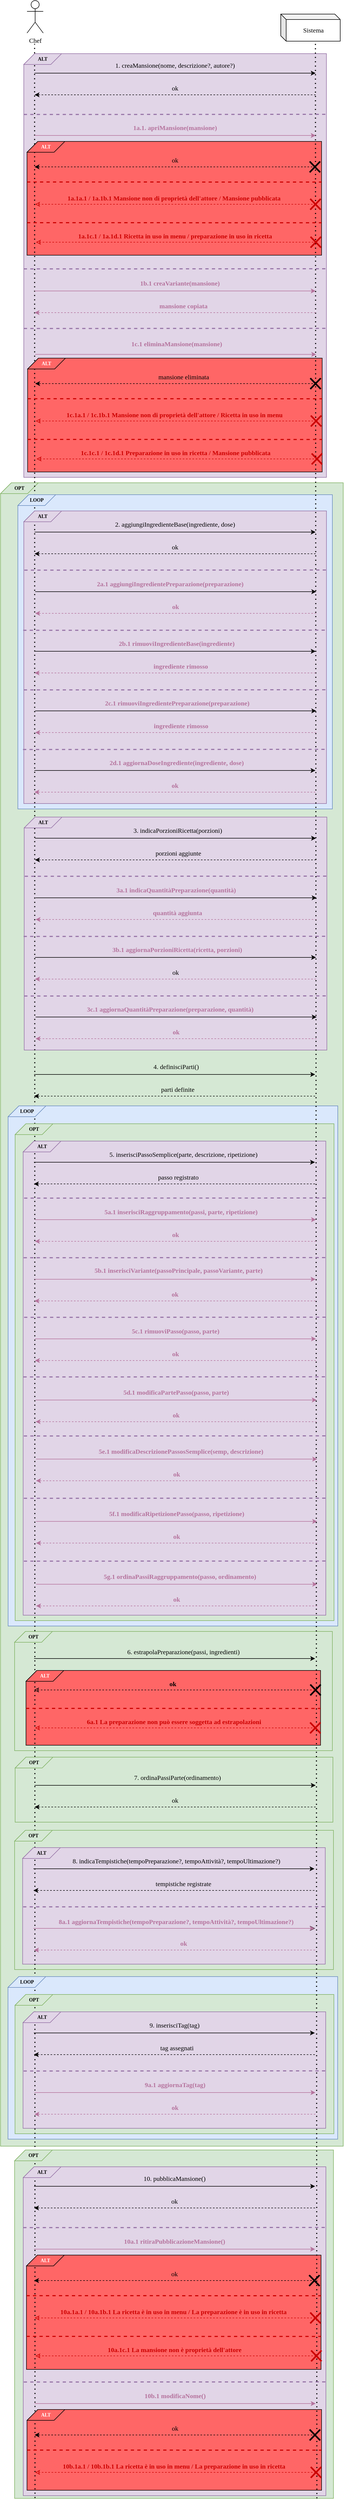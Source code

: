 <mxfile version="20.2.8" type="device"><diagram id="jkMeoxp7RMFooeOz-A2n" name="Pagina-1"><mxGraphModel dx="1127" dy="1712" grid="1" gridSize="10" guides="1" tooltips="1" connect="1" arrows="1" fold="1" page="1" pageScale="1" pageWidth="827" pageHeight="1169" math="0" shadow="0"><root><mxCell id="0"/><mxCell id="1" parent="0"/><mxCell id="8SVCAUThmYmzUc6hlZ0X-279" value="" style="verticalLabelPosition=bottom;verticalAlign=top;html=1;shape=card;whiteSpace=wrap;size=20;arcSize=12;fontFamily=SF UI Text;fillColor=#d5e8d4;strokeColor=#82b366;" parent="1" vertex="1"><mxGeometry x="100" y="-270" width="634" height="3070" as="geometry"/></mxCell><mxCell id="ff-NYqMWkNLvcaqnaVUk-35" value="" style="verticalLabelPosition=bottom;verticalAlign=top;html=1;shape=card;whiteSpace=wrap;size=20;arcSize=12;fontFamily=SF UI Text;fillColor=#d5e8d4;strokeColor=#82b366;" parent="1" vertex="1"><mxGeometry x="126" y="1850" width="588" height="220" as="geometry"/></mxCell><mxCell id="ff-NYqMWkNLvcaqnaVUk-41" value="" style="verticalLabelPosition=bottom;verticalAlign=top;html=1;shape=card;whiteSpace=wrap;size=20;arcSize=12;fontFamily=SF UI Text;fillColor=#FF6666;strokeColor=default;fontColor=#ffffff;" parent="1" vertex="1"><mxGeometry x="147.11" y="1922" width="545" height="138" as="geometry"/></mxCell><mxCell id="d7a0svGTpHYE5bsXePKz-2" value="" style="verticalLabelPosition=bottom;verticalAlign=top;html=1;shape=card;whiteSpace=wrap;size=20;arcSize=12;fontFamily=SF UI Text;fillColor=#d5e8d4;strokeColor=#82b366;" parent="1" vertex="1"><mxGeometry x="127" y="2082" width="588" height="120" as="geometry"/></mxCell><mxCell id="8SVCAUThmYmzUc6hlZ0X-280" value="OPT" style="shape=parallelogram;perimeter=parallelogramPerimeter;whiteSpace=wrap;html=1;fixedSize=1;fontFamily=SF UI Text;size=20;fontSize=9;fillColor=#d5e8d4;strokeColor=#82b366;fontStyle=1" parent="1" vertex="1"><mxGeometry x="100" y="-270" width="70" height="20" as="geometry"/></mxCell><mxCell id="8SVCAUThmYmzUc6hlZ0X-277" value="" style="verticalLabelPosition=bottom;verticalAlign=top;html=1;shape=card;whiteSpace=wrap;size=20;arcSize=12;fontFamily=SF UI Text;fillColor=#d5e8d4;strokeColor=#82b366;" parent="1" vertex="1"><mxGeometry x="126" y="2807" width="590" height="643" as="geometry"/></mxCell><mxCell id="8SVCAUThmYmzUc6hlZ0X-231" value="" style="verticalLabelPosition=bottom;verticalAlign=top;html=1;shape=card;whiteSpace=wrap;size=20;arcSize=12;fontFamily=SF UI Text;fillColor=#e1d5e7;strokeColor=#9673a6;" parent="1" vertex="1"><mxGeometry x="142" y="2838" width="560" height="607" as="geometry"/></mxCell><mxCell id="nqRzmD-5GSgQ1HxJGDMM-11" value="" style="verticalLabelPosition=bottom;verticalAlign=top;html=1;shape=card;whiteSpace=wrap;size=20;arcSize=12;fontFamily=SF UI Text;fillColor=#FF6666;strokeColor=default;fontColor=#ffffff;" parent="1" vertex="1"><mxGeometry x="149" y="3286" width="545" height="149" as="geometry"/></mxCell><mxCell id="8SVCAUThmYmzUc6hlZ0X-233" value="" style="verticalLabelPosition=bottom;verticalAlign=top;html=1;shape=card;whiteSpace=wrap;size=20;arcSize=12;fontFamily=SF UI Text;fillColor=#FF6666;strokeColor=default;fontColor=#ffffff;" parent="1" vertex="1"><mxGeometry x="148" y="3001" width="545" height="211" as="geometry"/></mxCell><mxCell id="8SVCAUThmYmzUc6hlZ0X-190" value="" style="verticalLabelPosition=bottom;verticalAlign=top;html=1;shape=card;whiteSpace=wrap;size=20;arcSize=12;fontFamily=SF UI Text;fillColor=#dae8fc;strokeColor=#6c8ebf;" parent="1" vertex="1"><mxGeometry x="113.78" y="2487" width="610" height="300" as="geometry"/></mxCell><mxCell id="8SVCAUThmYmzUc6hlZ0X-191" value="" style="verticalLabelPosition=bottom;verticalAlign=top;html=1;shape=card;whiteSpace=wrap;size=20;arcSize=12;fontFamily=SF UI Text;fillColor=#d5e8d4;strokeColor=#82b366;" parent="1" vertex="1"><mxGeometry x="126.78" y="2520" width="590" height="257" as="geometry"/></mxCell><mxCell id="8SVCAUThmYmzUc6hlZ0X-192" value="" style="verticalLabelPosition=bottom;verticalAlign=top;html=1;shape=card;whiteSpace=wrap;size=20;arcSize=12;fontFamily=SF UI Text;fillColor=#e1d5e7;strokeColor=#9673a6;" parent="1" vertex="1"><mxGeometry x="141.62" y="2552" width="560" height="215" as="geometry"/></mxCell><mxCell id="8SVCAUThmYmzUc6hlZ0X-134" value="" style="verticalLabelPosition=bottom;verticalAlign=top;html=1;shape=card;whiteSpace=wrap;size=20;arcSize=12;fontFamily=SF UI Text;fillColor=#dae8fc;strokeColor=#6c8ebf;" parent="1" vertex="1"><mxGeometry x="114" y="880" width="610" height="960" as="geometry"/></mxCell><mxCell id="8SVCAUThmYmzUc6hlZ0X-164" value="" style="verticalLabelPosition=bottom;verticalAlign=top;html=1;shape=card;whiteSpace=wrap;size=20;arcSize=12;fontFamily=SF UI Text;fillColor=#d5e8d4;strokeColor=#82b366;" parent="1" vertex="1"><mxGeometry x="126" y="2217" width="590" height="257" as="geometry"/></mxCell><mxCell id="8SVCAUThmYmzUc6hlZ0X-165" value="" style="verticalLabelPosition=bottom;verticalAlign=top;html=1;shape=card;whiteSpace=wrap;size=20;arcSize=12;fontFamily=SF UI Text;fillColor=#e1d5e7;strokeColor=#9673a6;" parent="1" vertex="1"><mxGeometry x="140.84" y="2249" width="560" height="215" as="geometry"/></mxCell><mxCell id="8SVCAUThmYmzUc6hlZ0X-162" value="" style="verticalLabelPosition=bottom;verticalAlign=top;html=1;shape=card;whiteSpace=wrap;size=20;arcSize=12;fontFamily=SF UI Text;fillColor=#d5e8d4;strokeColor=#82b366;" parent="1" vertex="1"><mxGeometry x="127" y="913" width="590" height="917" as="geometry"/></mxCell><mxCell id="8SVCAUThmYmzUc6hlZ0X-135" value="" style="verticalLabelPosition=bottom;verticalAlign=top;html=1;shape=card;whiteSpace=wrap;size=20;arcSize=12;fontFamily=SF UI Text;fillColor=#e1d5e7;strokeColor=#9673a6;" parent="1" vertex="1"><mxGeometry x="141.84" y="945" width="560" height="875" as="geometry"/></mxCell><mxCell id="8SVCAUThmYmzUc6hlZ0X-101" value="" style="verticalLabelPosition=bottom;verticalAlign=top;html=1;shape=card;whiteSpace=wrap;size=20;arcSize=12;fontFamily=SF UI Text;fillColor=#e1d5e7;strokeColor=#9673a6;" parent="1" vertex="1"><mxGeometry x="143.78" y="347" width="560" height="430" as="geometry"/></mxCell><mxCell id="8SVCAUThmYmzUc6hlZ0X-96" value="" style="verticalLabelPosition=bottom;verticalAlign=top;html=1;shape=card;whiteSpace=wrap;size=20;arcSize=12;fontFamily=SF UI Text;fillColor=#dae8fc;strokeColor=#6c8ebf;" parent="1" vertex="1"><mxGeometry x="132.06" y="-248" width="581.94" height="580" as="geometry"/></mxCell><mxCell id="8SVCAUThmYmzUc6hlZ0X-65" value="" style="verticalLabelPosition=bottom;verticalAlign=top;html=1;shape=card;whiteSpace=wrap;size=20;arcSize=12;fontFamily=SF UI Text;fillColor=#e1d5e7;strokeColor=#9673a6;" parent="1" vertex="1"><mxGeometry x="143.06" y="-218" width="560" height="540" as="geometry"/></mxCell><mxCell id="8SVCAUThmYmzUc6hlZ0X-14" value="" style="verticalLabelPosition=bottom;verticalAlign=top;html=1;shape=card;whiteSpace=wrap;size=20;arcSize=12;fontFamily=SF UI Text;fillColor=#e1d5e7;strokeColor=#9673a6;" parent="1" vertex="1"><mxGeometry x="143" y="-1062" width="560" height="782" as="geometry"/></mxCell><mxCell id="8SVCAUThmYmzUc6hlZ0X-45" value="" style="verticalLabelPosition=bottom;verticalAlign=top;html=1;shape=card;whiteSpace=wrap;size=20;arcSize=12;fontFamily=SF UI Text;fillColor=#FF6666;strokeColor=default;fontColor=#ffffff;" parent="1" vertex="1"><mxGeometry x="150.11" y="-500" width="545" height="210" as="geometry"/></mxCell><mxCell id="8SVCAUThmYmzUc6hlZ0X-22" value="" style="verticalLabelPosition=bottom;verticalAlign=top;html=1;shape=card;whiteSpace=wrap;size=20;arcSize=12;fontFamily=SF UI Text;fillColor=#FF6666;strokeColor=default;fontColor=#ffffff;" parent="1" vertex="1"><mxGeometry x="149" y="-900" width="545" height="210" as="geometry"/></mxCell><mxCell id="8SVCAUThmYmzUc6hlZ0X-4" value="Chef" style="shape=umlActor;verticalLabelPosition=bottom;verticalAlign=top;html=1;outlineConnect=0;fontFamily=SF UI Text;" parent="1" vertex="1"><mxGeometry x="149.01" y="-1160" width="30" height="60" as="geometry"/></mxCell><mxCell id="8SVCAUThmYmzUc6hlZ0X-5" value="Sistema" style="shape=cube;whiteSpace=wrap;html=1;boundedLbl=1;backgroundOutline=1;darkOpacity=0.05;darkOpacity2=0.1;fontFamily=SF UI Text;size=10;" parent="1" vertex="1"><mxGeometry x="618.5" y="-1135" width="110" height="50" as="geometry"/></mxCell><mxCell id="8SVCAUThmYmzUc6hlZ0X-6" value="" style="endArrow=none;dashed=1;html=1;dashPattern=1 3;strokeWidth=2;rounded=0;fontFamily=SF UI Text;exitX=0.064;exitY=0.999;exitDx=0;exitDy=0;exitPerimeter=0;" parent="1" source="8SVCAUThmYmzUc6hlZ0X-277" edge="1"><mxGeometry width="50" height="50" relative="1" as="geometry"><mxPoint x="163" y="2360" as="sourcePoint"/><mxPoint x="163" y="-1080" as="targetPoint"/></mxGeometry></mxCell><mxCell id="8SVCAUThmYmzUc6hlZ0X-7" value="" style="endArrow=none;dashed=1;html=1;dashPattern=1 3;strokeWidth=2;rounded=0;fontFamily=SF UI Text;entryX=0.583;entryY=1;entryDx=0;entryDy=0;entryPerimeter=0;exitX=0.948;exitY=1;exitDx=0;exitDy=0;exitPerimeter=0;" parent="1" source="8SVCAUThmYmzUc6hlZ0X-277" edge="1" target="8SVCAUThmYmzUc6hlZ0X-5"><mxGeometry width="50" height="50" relative="1" as="geometry"><mxPoint x="683" y="3120" as="sourcePoint"/><mxPoint x="682.725" y="-1058.54" as="targetPoint"/></mxGeometry></mxCell><mxCell id="8SVCAUThmYmzUc6hlZ0X-9" value="" style="endArrow=classic;html=1;rounded=0;fontFamily=SF UI Text;" parent="1" edge="1"><mxGeometry width="50" height="50" relative="1" as="geometry"><mxPoint x="163" y="-1026" as="sourcePoint"/><mxPoint x="683" y="-1026" as="targetPoint"/></mxGeometry></mxCell><mxCell id="8SVCAUThmYmzUc6hlZ0X-10" value="1. creaMansione(nome, descrizione?, autore?)" style="text;html=1;strokeColor=none;fillColor=none;align=center;verticalAlign=middle;whiteSpace=wrap;rounded=0;fontFamily=SF UI Text;" parent="1" vertex="1"><mxGeometry x="263" y="-1055" width="320" height="30" as="geometry"/></mxCell><mxCell id="8SVCAUThmYmzUc6hlZ0X-11" value="" style="endArrow=classic;html=1;rounded=0;dashed=1;fontFamily=SF UI Text;" parent="1" edge="1"><mxGeometry width="50" height="50" relative="1" as="geometry"><mxPoint x="683" y="-986" as="sourcePoint"/><mxPoint x="163" y="-986" as="targetPoint"/></mxGeometry></mxCell><mxCell id="8SVCAUThmYmzUc6hlZ0X-13" value="ok" style="text;html=1;strokeColor=none;fillColor=none;align=center;verticalAlign=middle;whiteSpace=wrap;rounded=0;fontFamily=SF UI Text;" parent="1" vertex="1"><mxGeometry x="393" y="-1013" width="60" height="30" as="geometry"/></mxCell><mxCell id="8SVCAUThmYmzUc6hlZ0X-15" value="ALT" style="shape=parallelogram;perimeter=parallelogramPerimeter;whiteSpace=wrap;html=1;fixedSize=1;fontFamily=SF UI Text;size=20;fontSize=9;fillColor=#e1d5e7;strokeColor=#9673a6;fontStyle=1" parent="1" vertex="1"><mxGeometry x="143" y="-1062" width="70" height="20" as="geometry"/></mxCell><mxCell id="8SVCAUThmYmzUc6hlZ0X-16" value="" style="endArrow=none;dashed=1;html=1;rounded=0;fontFamily=SF UI Text;fontSize=9;exitX=0;exitY=0.501;exitDx=0;exitDy=0;exitPerimeter=0;fillColor=#e1d5e7;strokeColor=#9673a6;strokeWidth=2;" parent="1" edge="1"><mxGeometry width="50" height="50" relative="1" as="geometry"><mxPoint x="143" y="-949.7" as="sourcePoint"/><mxPoint x="704" y="-950" as="targetPoint"/></mxGeometry></mxCell><mxCell id="8SVCAUThmYmzUc6hlZ0X-20" value="" style="endArrow=classic;html=1;rounded=0;fontColor=#B5739D;fontStyle=1;strokeColor=#B5739D;fontFamily=SF UI Text;" parent="1" edge="1"><mxGeometry width="50" height="50" relative="1" as="geometry"><mxPoint x="163" y="-911" as="sourcePoint"/><mxPoint x="683" y="-911" as="targetPoint"/></mxGeometry></mxCell><mxCell id="8SVCAUThmYmzUc6hlZ0X-21" value="1a.1. apriMansione(mansione)" style="text;html=1;strokeColor=none;fillColor=none;align=center;verticalAlign=middle;whiteSpace=wrap;rounded=0;fontColor=#B5739D;fontStyle=1;fontFamily=SF UI Text;" parent="1" vertex="1"><mxGeometry x="263" y="-940" width="320" height="30" as="geometry"/></mxCell><mxCell id="8SVCAUThmYmzUc6hlZ0X-23" value="ALT" style="shape=parallelogram;perimeter=parallelogramPerimeter;whiteSpace=wrap;html=1;fixedSize=1;fontFamily=SF UI Text;size=20;fontSize=9;fillColor=#FF6666;strokeColor=default;fontStyle=1;fontColor=#ffffff;" parent="1" vertex="1"><mxGeometry x="149" y="-900" width="70" height="20" as="geometry"/></mxCell><mxCell id="8SVCAUThmYmzUc6hlZ0X-24" value="" style="endArrow=none;dashed=1;html=1;rounded=0;fontFamily=SF UI Text;fontSize=9;exitX=0;exitY=0.501;exitDx=0;exitDy=0;exitPerimeter=0;fillColor=#e1d5e7;strokeColor=#CC0000;strokeWidth=2;" parent="1" edge="1"><mxGeometry width="50" height="50" relative="1" as="geometry"><mxPoint x="149" y="-825.13" as="sourcePoint"/><mxPoint x="694" y="-825" as="targetPoint"/></mxGeometry></mxCell><mxCell id="8SVCAUThmYmzUc6hlZ0X-25" value="" style="endArrow=classic;html=1;rounded=0;dashed=1;fontFamily=SF UI Text;" parent="1" edge="1"><mxGeometry width="50" height="50" relative="1" as="geometry"><mxPoint x="683" y="-853" as="sourcePoint"/><mxPoint x="163" y="-853" as="targetPoint"/></mxGeometry></mxCell><mxCell id="8SVCAUThmYmzUc6hlZ0X-26" value="ok" style="text;html=1;strokeColor=none;fillColor=none;align=center;verticalAlign=middle;whiteSpace=wrap;rounded=0;fontFamily=SF UI Text;" parent="1" vertex="1"><mxGeometry x="393" y="-880" width="60" height="30" as="geometry"/></mxCell><mxCell id="8SVCAUThmYmzUc6hlZ0X-27" value="" style="shape=umlDestroy;whiteSpace=wrap;html=1;strokeWidth=3;fontColor=default;fillColor=default;strokeColor=default;fontFamily=SF UI Text;" parent="1" vertex="1"><mxGeometry x="672.0" y="-863" width="19.39" height="20" as="geometry"/></mxCell><mxCell id="8SVCAUThmYmzUc6hlZ0X-28" value="" style="endArrow=none;dashed=1;html=1;rounded=0;fontFamily=SF UI Text;startArrow=classic;startFill=0;fontColor=#CC0000;strokeColor=#CC0000;" parent="1" edge="1"><mxGeometry width="50" height="50" relative="1" as="geometry"><mxPoint x="164" y="-784" as="sourcePoint"/><mxPoint x="684" y="-784" as="targetPoint"/></mxGeometry></mxCell><mxCell id="8SVCAUThmYmzUc6hlZ0X-29" value="1a.1a.1 / 1a.1b.1 Mansione non di proprietà dell'attore / Mansione pubblicata" style="text;html=1;strokeColor=none;fillColor=none;align=center;verticalAlign=middle;whiteSpace=wrap;rounded=0;fontFamily=SF UI Text;fontStyle=1;fontColor=#CC0000;" parent="1" vertex="1"><mxGeometry x="166" y="-810" width="510" height="30" as="geometry"/></mxCell><mxCell id="8SVCAUThmYmzUc6hlZ0X-30" value="" style="shape=umlDestroy;whiteSpace=wrap;html=1;strokeWidth=3;fontColor=default;fillColor=default;strokeColor=#CC0000;fontFamily=SF UI Text;" parent="1" vertex="1"><mxGeometry x="673.0" y="-794" width="19.39" height="20" as="geometry"/></mxCell><mxCell id="8SVCAUThmYmzUc6hlZ0X-31" value="" style="endArrow=none;dashed=1;html=1;rounded=0;fontFamily=SF UI Text;startArrow=classic;startFill=0;fontColor=#CC0000;strokeColor=#CC0000;" parent="1" edge="1"><mxGeometry width="50" height="50" relative="1" as="geometry"><mxPoint x="165.61" y="-714" as="sourcePoint"/><mxPoint x="685.61" y="-714" as="targetPoint"/></mxGeometry></mxCell><mxCell id="8SVCAUThmYmzUc6hlZ0X-32" value="1a.1c.1 / 1a.1d.1 Ricetta in uso in menu / preparazione in uso in ricetta" style="text;html=1;strokeColor=none;fillColor=none;align=center;verticalAlign=middle;whiteSpace=wrap;rounded=0;fontFamily=SF UI Text;fontStyle=1;fontColor=#CC0000;" parent="1" vertex="1"><mxGeometry x="167.61" y="-740" width="510" height="30" as="geometry"/></mxCell><mxCell id="8SVCAUThmYmzUc6hlZ0X-33" value="" style="shape=umlDestroy;whiteSpace=wrap;html=1;strokeWidth=3;fontColor=default;fillColor=default;strokeColor=#CC0000;fontFamily=SF UI Text;" parent="1" vertex="1"><mxGeometry x="673.61" y="-724" width="19.39" height="20" as="geometry"/></mxCell><mxCell id="8SVCAUThmYmzUc6hlZ0X-34" value="" style="endArrow=none;dashed=1;html=1;rounded=0;fontFamily=SF UI Text;fontSize=9;exitX=0;exitY=0.501;exitDx=0;exitDy=0;exitPerimeter=0;fillColor=#e1d5e7;strokeColor=#CC0000;strokeWidth=2;" parent="1" edge="1"><mxGeometry width="50" height="50" relative="1" as="geometry"><mxPoint x="149" y="-750.0" as="sourcePoint"/><mxPoint x="694" y="-749.87" as="targetPoint"/></mxGeometry></mxCell><mxCell id="8SVCAUThmYmzUc6hlZ0X-35" value="" style="endArrow=classic;html=1;rounded=0;strokeColor=#B5739D;fontFamily=SF UI Text;" parent="1" edge="1"><mxGeometry width="50" height="50" relative="1" as="geometry"><mxPoint x="163" y="-624" as="sourcePoint"/><mxPoint x="683" y="-624" as="targetPoint"/></mxGeometry></mxCell><mxCell id="8SVCAUThmYmzUc6hlZ0X-36" value="1b.1 creaVariante(mansione)" style="text;html=1;strokeColor=none;fillColor=none;align=center;verticalAlign=middle;whiteSpace=wrap;rounded=0;fontColor=#B5739D;fontFamily=SF UI Text;fontStyle=1" parent="1" vertex="1"><mxGeometry x="271.89" y="-653" width="320" height="30" as="geometry"/></mxCell><mxCell id="8SVCAUThmYmzUc6hlZ0X-37" value="" style="endArrow=classic;html=1;rounded=0;dashed=1;strokeColor=#B5739D;fontFamily=SF UI Text;" parent="1" edge="1"><mxGeometry width="50" height="50" relative="1" as="geometry"><mxPoint x="683" y="-584" as="sourcePoint"/><mxPoint x="163" y="-584" as="targetPoint"/></mxGeometry></mxCell><mxCell id="8SVCAUThmYmzUc6hlZ0X-38" value="mansione copiata" style="text;html=1;strokeColor=none;fillColor=none;align=center;verticalAlign=middle;whiteSpace=wrap;rounded=0;fontFamily=SF UI Text;fontColor=#B5739D;fontStyle=1" parent="1" vertex="1"><mxGeometry x="383.47" y="-611" width="111" height="30" as="geometry"/></mxCell><mxCell id="8SVCAUThmYmzUc6hlZ0X-39" value="" style="endArrow=none;dashed=1;html=1;rounded=0;fontFamily=SF UI Text;fontSize=9;exitX=0;exitY=0.501;exitDx=0;exitDy=0;exitPerimeter=0;fillColor=#e1d5e7;strokeColor=#9673a6;strokeWidth=2;" parent="1" edge="1"><mxGeometry width="50" height="50" relative="1" as="geometry"><mxPoint x="143" y="-664.7" as="sourcePoint"/><mxPoint x="704" y="-665" as="targetPoint"/></mxGeometry></mxCell><mxCell id="8SVCAUThmYmzUc6hlZ0X-40" value="" style="endArrow=classic;html=1;rounded=0;strokeColor=#B5739D;fontFamily=SF UI Text;" parent="1" edge="1"><mxGeometry width="50" height="50" relative="1" as="geometry"><mxPoint x="164" y="-507" as="sourcePoint"/><mxPoint x="684" y="-507" as="targetPoint"/></mxGeometry></mxCell><mxCell id="8SVCAUThmYmzUc6hlZ0X-41" value="1c.1 eliminaMansione(mansione)" style="text;html=1;strokeColor=none;fillColor=none;align=center;verticalAlign=middle;whiteSpace=wrap;rounded=0;fontColor=#B5739D;fontFamily=SF UI Text;fontStyle=1" parent="1" vertex="1"><mxGeometry x="266" y="-541" width="320" height="30" as="geometry"/></mxCell><mxCell id="8SVCAUThmYmzUc6hlZ0X-44" value="" style="endArrow=none;dashed=1;html=1;rounded=0;fontFamily=SF UI Text;fontSize=9;exitX=0;exitY=0.501;exitDx=0;exitDy=0;exitPerimeter=0;fillColor=#e1d5e7;strokeColor=#9673a6;strokeWidth=2;" parent="1" edge="1"><mxGeometry width="50" height="50" relative="1" as="geometry"><mxPoint x="143.11" y="-554.7" as="sourcePoint"/><mxPoint x="704.11" y="-555.0" as="targetPoint"/></mxGeometry></mxCell><mxCell id="8SVCAUThmYmzUc6hlZ0X-46" value="ALT" style="shape=parallelogram;perimeter=parallelogramPerimeter;whiteSpace=wrap;html=1;fixedSize=1;fontFamily=SF UI Text;size=20;fontSize=9;fillColor=#FF6666;strokeColor=default;fontStyle=1;fontColor=#ffffff;" parent="1" vertex="1"><mxGeometry x="150.11" y="-500" width="70" height="20" as="geometry"/></mxCell><mxCell id="8SVCAUThmYmzUc6hlZ0X-47" value="" style="endArrow=none;dashed=1;html=1;rounded=0;fontFamily=SF UI Text;fontSize=9;exitX=0;exitY=0.501;exitDx=0;exitDy=0;exitPerimeter=0;fillColor=#e1d5e7;strokeColor=#CC0000;strokeWidth=2;" parent="1" edge="1"><mxGeometry width="50" height="50" relative="1" as="geometry"><mxPoint x="150.11" y="-425.13" as="sourcePoint"/><mxPoint x="695.11" y="-425" as="targetPoint"/></mxGeometry></mxCell><mxCell id="8SVCAUThmYmzUc6hlZ0X-48" value="" style="endArrow=classic;html=1;rounded=0;dashed=1;fontFamily=SF UI Text;" parent="1" edge="1"><mxGeometry width="50" height="50" relative="1" as="geometry"><mxPoint x="684.11" y="-453" as="sourcePoint"/><mxPoint x="164.11" y="-453" as="targetPoint"/></mxGeometry></mxCell><mxCell id="8SVCAUThmYmzUc6hlZ0X-49" value="mansione eliminata" style="text;html=1;strokeColor=none;fillColor=none;align=center;verticalAlign=middle;whiteSpace=wrap;rounded=0;fontFamily=SF UI Text;" parent="1" vertex="1"><mxGeometry x="379.02" y="-480" width="119.89" height="30" as="geometry"/></mxCell><mxCell id="8SVCAUThmYmzUc6hlZ0X-50" value="" style="shape=umlDestroy;whiteSpace=wrap;html=1;strokeWidth=3;fontColor=default;fillColor=default;strokeColor=default;fontFamily=SF UI Text;" parent="1" vertex="1"><mxGeometry x="673.11" y="-463" width="19.39" height="20" as="geometry"/></mxCell><mxCell id="8SVCAUThmYmzUc6hlZ0X-51" value="" style="endArrow=none;dashed=1;html=1;rounded=0;fontFamily=SF UI Text;startArrow=classic;startFill=0;fontColor=#CC0000;strokeColor=#CC0000;" parent="1" edge="1"><mxGeometry width="50" height="50" relative="1" as="geometry"><mxPoint x="165.11" y="-384" as="sourcePoint"/><mxPoint x="685.11" y="-384" as="targetPoint"/></mxGeometry></mxCell><mxCell id="8SVCAUThmYmzUc6hlZ0X-52" value="1c.1a.1 / 1c.1b.1 Mansione non di proprietà dell'attore / Ricetta in uso in menu" style="text;html=1;strokeColor=none;fillColor=none;align=center;verticalAlign=middle;whiteSpace=wrap;rounded=0;fontFamily=SF UI Text;fontStyle=1;fontColor=#CC0000;" parent="1" vertex="1"><mxGeometry x="167.11" y="-410" width="510" height="30" as="geometry"/></mxCell><mxCell id="8SVCAUThmYmzUc6hlZ0X-53" value="" style="shape=umlDestroy;whiteSpace=wrap;html=1;strokeWidth=3;fontColor=default;fillColor=default;strokeColor=#CC0000;fontFamily=SF UI Text;" parent="1" vertex="1"><mxGeometry x="674.11" y="-394" width="19.39" height="20" as="geometry"/></mxCell><mxCell id="8SVCAUThmYmzUc6hlZ0X-54" value="" style="endArrow=none;dashed=1;html=1;rounded=0;fontFamily=SF UI Text;startArrow=classic;startFill=0;fontColor=#CC0000;strokeColor=#CC0000;" parent="1" edge="1"><mxGeometry width="50" height="50" relative="1" as="geometry"><mxPoint x="166.72" y="-314" as="sourcePoint"/><mxPoint x="686.72" y="-314" as="targetPoint"/></mxGeometry></mxCell><mxCell id="8SVCAUThmYmzUc6hlZ0X-55" value="1c.1c.1 / 1c.1d.1 Preparazione in uso in ricetta / Mansione pubblicata" style="text;html=1;strokeColor=none;fillColor=none;align=center;verticalAlign=middle;whiteSpace=wrap;rounded=0;fontFamily=SF UI Text;fontStyle=1;fontColor=#CC0000;" parent="1" vertex="1"><mxGeometry x="168.72" y="-340" width="510" height="30" as="geometry"/></mxCell><mxCell id="8SVCAUThmYmzUc6hlZ0X-56" value="" style="shape=umlDestroy;whiteSpace=wrap;html=1;strokeWidth=3;fontColor=default;fillColor=default;strokeColor=#CC0000;fontFamily=SF UI Text;" parent="1" vertex="1"><mxGeometry x="675.72" y="-324" width="19.39" height="20" as="geometry"/></mxCell><mxCell id="8SVCAUThmYmzUc6hlZ0X-57" value="" style="endArrow=none;dashed=1;html=1;rounded=0;fontFamily=SF UI Text;fontSize=9;exitX=0;exitY=0.501;exitDx=0;exitDy=0;exitPerimeter=0;fillColor=#e1d5e7;strokeColor=#CC0000;strokeWidth=2;" parent="1" edge="1"><mxGeometry width="50" height="50" relative="1" as="geometry"><mxPoint x="150.11" y="-350.0" as="sourcePoint"/><mxPoint x="695.11" y="-349.87" as="targetPoint"/></mxGeometry></mxCell><mxCell id="8SVCAUThmYmzUc6hlZ0X-58" value="" style="endArrow=classic;html=1;rounded=0;fontFamily=SF UI Text;" parent="1" edge="1"><mxGeometry width="50" height="50" relative="1" as="geometry"><mxPoint x="163" y="-179" as="sourcePoint"/><mxPoint x="683" y="-179" as="targetPoint"/></mxGeometry></mxCell><mxCell id="8SVCAUThmYmzUc6hlZ0X-59" value="2. aggiungiIngredienteBase(ingrediente, dose)" style="text;html=1;strokeColor=none;fillColor=none;align=center;verticalAlign=middle;whiteSpace=wrap;rounded=0;fontFamily=SF UI Text;fontColor=default;fontStyle=0;" parent="1" vertex="1"><mxGeometry x="263" y="-208" width="320" height="30" as="geometry"/></mxCell><mxCell id="8SVCAUThmYmzUc6hlZ0X-60" value="" style="endArrow=classic;html=1;rounded=0;dashed=1;fontFamily=SF UI Text;strokeColor=default;" parent="1" edge="1"><mxGeometry width="50" height="50" relative="1" as="geometry"><mxPoint x="683" y="-139" as="sourcePoint"/><mxPoint x="163" y="-139" as="targetPoint"/></mxGeometry></mxCell><mxCell id="8SVCAUThmYmzUc6hlZ0X-61" value="ok" style="text;html=1;strokeColor=none;fillColor=none;align=center;verticalAlign=middle;whiteSpace=wrap;rounded=0;fontFamily=SF UI Text;fontColor=default;fontStyle=0;" parent="1" vertex="1"><mxGeometry x="393" y="-166" width="60" height="30" as="geometry"/></mxCell><mxCell id="8SVCAUThmYmzUc6hlZ0X-66" value="ALT" style="shape=parallelogram;perimeter=parallelogramPerimeter;whiteSpace=wrap;html=1;fixedSize=1;fontFamily=SF UI Text;size=20;fontSize=9;fillColor=#e1d5e7;strokeColor=#9673a6;fontStyle=1" parent="1" vertex="1"><mxGeometry x="143.06" y="-218" width="70" height="20" as="geometry"/></mxCell><mxCell id="8SVCAUThmYmzUc6hlZ0X-67" value="" style="endArrow=none;dashed=1;html=1;rounded=0;fontFamily=SF UI Text;fontSize=9;exitX=0;exitY=0.501;exitDx=0;exitDy=0;exitPerimeter=0;fillColor=#e1d5e7;strokeColor=#9673a6;strokeWidth=2;" parent="1" edge="1"><mxGeometry width="50" height="50" relative="1" as="geometry"><mxPoint x="144.06" y="-108.7" as="sourcePoint"/><mxPoint x="705.06" y="-109" as="targetPoint"/></mxGeometry></mxCell><mxCell id="8SVCAUThmYmzUc6hlZ0X-68" value="" style="endArrow=none;dashed=1;html=1;rounded=0;fontFamily=SF UI Text;fontSize=9;exitX=0;exitY=0.501;exitDx=0;exitDy=0;exitPerimeter=0;fillColor=#e1d5e7;strokeColor=#9673a6;strokeWidth=2;" parent="1" edge="1"><mxGeometry width="50" height="50" relative="1" as="geometry"><mxPoint x="142" y="2.3" as="sourcePoint"/><mxPoint x="703" y="2" as="targetPoint"/></mxGeometry></mxCell><mxCell id="8SVCAUThmYmzUc6hlZ0X-70" value="" style="endArrow=classic;html=1;rounded=0;fontFamily=SF UI Text;" parent="1" edge="1"><mxGeometry width="50" height="50" relative="1" as="geometry"><mxPoint x="164.11" y="-69" as="sourcePoint"/><mxPoint x="684.11" y="-69" as="targetPoint"/></mxGeometry></mxCell><mxCell id="8SVCAUThmYmzUc6hlZ0X-71" value="2a.1 aggiungiIngredientePreparazione(preparazione)" style="text;html=1;strokeColor=none;fillColor=none;align=center;verticalAlign=middle;whiteSpace=wrap;rounded=0;fontFamily=SF UI Text;fontColor=#B5739D;fontStyle=1" parent="1" vertex="1"><mxGeometry x="244" y="-98" width="340.11" height="30" as="geometry"/></mxCell><mxCell id="8SVCAUThmYmzUc6hlZ0X-72" value="" style="endArrow=classic;html=1;rounded=0;dashed=1;fontFamily=SF UI Text;strokeColor=#B5739D;" parent="1" edge="1"><mxGeometry width="50" height="50" relative="1" as="geometry"><mxPoint x="684.11" y="-29" as="sourcePoint"/><mxPoint x="164.11" y="-29" as="targetPoint"/></mxGeometry></mxCell><mxCell id="8SVCAUThmYmzUc6hlZ0X-73" value="ok" style="text;html=1;strokeColor=none;fillColor=none;align=center;verticalAlign=middle;whiteSpace=wrap;rounded=0;fontFamily=SF UI Text;fontColor=#B5739D;fontStyle=1" parent="1" vertex="1"><mxGeometry x="394.11" y="-56" width="60" height="30" as="geometry"/></mxCell><mxCell id="8SVCAUThmYmzUc6hlZ0X-74" value="" style="endArrow=classic;html=1;rounded=0;fontFamily=SF UI Text;" parent="1" edge="1"><mxGeometry width="50" height="50" relative="1" as="geometry"><mxPoint x="163.06" y="41" as="sourcePoint"/><mxPoint x="683.06" y="41" as="targetPoint"/></mxGeometry></mxCell><mxCell id="8SVCAUThmYmzUc6hlZ0X-75" value="2b.1 rimuoviIngredienteBase(ingrediente)" style="text;html=1;strokeColor=none;fillColor=none;align=center;verticalAlign=middle;whiteSpace=wrap;rounded=0;fontFamily=SF UI Text;fontColor=#B5739D;fontStyle=1" parent="1" vertex="1"><mxGeometry x="266" y="12" width="320" height="30" as="geometry"/></mxCell><mxCell id="8SVCAUThmYmzUc6hlZ0X-76" value="" style="endArrow=classic;html=1;rounded=0;dashed=1;fontFamily=SF UI Text;strokeColor=#B5739D;" parent="1" edge="1"><mxGeometry width="50" height="50" relative="1" as="geometry"><mxPoint x="683.06" y="81" as="sourcePoint"/><mxPoint x="163.06" y="81" as="targetPoint"/></mxGeometry></mxCell><mxCell id="8SVCAUThmYmzUc6hlZ0X-77" value="ingrediente rimosso" style="text;html=1;strokeColor=none;fillColor=none;align=center;verticalAlign=middle;whiteSpace=wrap;rounded=0;fontFamily=SF UI Text;fontColor=#B5739D;fontStyle=1" parent="1" vertex="1"><mxGeometry x="367.97" y="54" width="130.94" height="30" as="geometry"/></mxCell><mxCell id="8SVCAUThmYmzUc6hlZ0X-86" value="" style="endArrow=none;dashed=1;html=1;rounded=0;fontFamily=SF UI Text;fontSize=9;exitX=0;exitY=0.501;exitDx=0;exitDy=0;exitPerimeter=0;fillColor=#e1d5e7;strokeColor=#9673a6;strokeWidth=2;" parent="1" edge="1"><mxGeometry width="50" height="50" relative="1" as="geometry"><mxPoint x="143.06" y="112.3" as="sourcePoint"/><mxPoint x="704.06" y="112" as="targetPoint"/></mxGeometry></mxCell><mxCell id="8SVCAUThmYmzUc6hlZ0X-87" value="" style="endArrow=classic;html=1;rounded=0;fontFamily=SF UI Text;" parent="1" edge="1"><mxGeometry width="50" height="50" relative="1" as="geometry"><mxPoint x="164.12" y="151" as="sourcePoint"/><mxPoint x="684.12" y="151" as="targetPoint"/></mxGeometry></mxCell><mxCell id="8SVCAUThmYmzUc6hlZ0X-88" value="2c.1 rimuoviIngredientePreparazione(preparazione)" style="text;html=1;strokeColor=none;fillColor=none;align=center;verticalAlign=middle;whiteSpace=wrap;rounded=0;fontFamily=SF UI Text;fontColor=#B5739D;fontStyle=1" parent="1" vertex="1"><mxGeometry x="267.06" y="122" width="320" height="30" as="geometry"/></mxCell><mxCell id="8SVCAUThmYmzUc6hlZ0X-89" value="" style="endArrow=classic;html=1;rounded=0;dashed=1;fontFamily=SF UI Text;strokeColor=#B5739D;" parent="1" edge="1"><mxGeometry width="50" height="50" relative="1" as="geometry"><mxPoint x="684.12" y="191" as="sourcePoint"/><mxPoint x="164.12" y="191" as="targetPoint"/></mxGeometry></mxCell><mxCell id="8SVCAUThmYmzUc6hlZ0X-90" value="ingrediente rimosso" style="text;html=1;strokeColor=none;fillColor=none;align=center;verticalAlign=middle;whiteSpace=wrap;rounded=0;fontFamily=SF UI Text;fontColor=#B5739D;fontStyle=1" parent="1" vertex="1"><mxGeometry x="369.03" y="164" width="129.88" height="30" as="geometry"/></mxCell><mxCell id="8SVCAUThmYmzUc6hlZ0X-91" value="" style="endArrow=none;dashed=1;html=1;rounded=0;fontFamily=SF UI Text;fontSize=9;exitX=0;exitY=0.501;exitDx=0;exitDy=0;exitPerimeter=0;fillColor=#e1d5e7;strokeColor=#9673a6;strokeWidth=2;" parent="1" edge="1"><mxGeometry width="50" height="50" relative="1" as="geometry"><mxPoint x="141.61" y="222.3" as="sourcePoint"/><mxPoint x="702.61" y="222" as="targetPoint"/></mxGeometry></mxCell><mxCell id="8SVCAUThmYmzUc6hlZ0X-92" value="" style="endArrow=classic;html=1;rounded=0;fontFamily=SF UI Text;" parent="1" edge="1"><mxGeometry width="50" height="50" relative="1" as="geometry"><mxPoint x="162.67" y="261" as="sourcePoint"/><mxPoint x="682.67" y="261" as="targetPoint"/></mxGeometry></mxCell><mxCell id="8SVCAUThmYmzUc6hlZ0X-93" value="2d.1 aggiornaDoseIngrediente(ingrediente, dose)" style="text;html=1;strokeColor=none;fillColor=none;align=center;verticalAlign=middle;whiteSpace=wrap;rounded=0;fontFamily=SF UI Text;fontColor=#B5739D;fontStyle=1" parent="1" vertex="1"><mxGeometry x="265.61" y="232" width="320" height="30" as="geometry"/></mxCell><mxCell id="8SVCAUThmYmzUc6hlZ0X-94" value="" style="endArrow=classic;html=1;rounded=0;dashed=1;fontFamily=SF UI Text;strokeColor=#B5739D;" parent="1" edge="1"><mxGeometry width="50" height="50" relative="1" as="geometry"><mxPoint x="682.67" y="301" as="sourcePoint"/><mxPoint x="162.67" y="301" as="targetPoint"/></mxGeometry></mxCell><mxCell id="8SVCAUThmYmzUc6hlZ0X-95" value="ok" style="text;html=1;strokeColor=none;fillColor=none;align=center;verticalAlign=middle;whiteSpace=wrap;rounded=0;fontFamily=SF UI Text;fontColor=#B5739D;fontStyle=1" parent="1" vertex="1"><mxGeometry x="392.67" y="274" width="60" height="30" as="geometry"/></mxCell><mxCell id="8SVCAUThmYmzUc6hlZ0X-97" value="LOOP" style="shape=parallelogram;perimeter=parallelogramPerimeter;whiteSpace=wrap;html=1;fixedSize=1;fontFamily=SF UI Text;size=20;fontSize=9;fillColor=#dae8fc;strokeColor=#6c8ebf;fontStyle=1" parent="1" vertex="1"><mxGeometry x="132.06" y="-248" width="70" height="20" as="geometry"/></mxCell><mxCell id="8SVCAUThmYmzUc6hlZ0X-102" value="" style="endArrow=classic;html=1;rounded=0;fontFamily=SF UI Text;" parent="1" edge="1"><mxGeometry width="50" height="50" relative="1" as="geometry"><mxPoint x="163.72" y="386.0" as="sourcePoint"/><mxPoint x="683.72" y="386.0" as="targetPoint"/></mxGeometry></mxCell><mxCell id="8SVCAUThmYmzUc6hlZ0X-103" value="3. indicaPorzioniRicetta(porzioni)" style="text;html=1;strokeColor=none;fillColor=none;align=center;verticalAlign=middle;whiteSpace=wrap;rounded=0;fontFamily=SF UI Text;" parent="1" vertex="1"><mxGeometry x="267.78" y="357" width="320" height="30" as="geometry"/></mxCell><mxCell id="8SVCAUThmYmzUc6hlZ0X-104" value="" style="endArrow=classic;html=1;rounded=0;dashed=1;fontFamily=SF UI Text;" parent="1" edge="1"><mxGeometry width="50" height="50" relative="1" as="geometry"><mxPoint x="683.72" y="426.0" as="sourcePoint"/><mxPoint x="163.72" y="426.0" as="targetPoint"/></mxGeometry></mxCell><mxCell id="8SVCAUThmYmzUc6hlZ0X-105" value="porzioni aggiunte" style="text;html=1;strokeColor=none;fillColor=none;align=center;verticalAlign=middle;whiteSpace=wrap;rounded=0;fontFamily=SF UI Text;" parent="1" vertex="1"><mxGeometry x="369.03" y="399" width="120.28" height="30" as="geometry"/></mxCell><mxCell id="8SVCAUThmYmzUc6hlZ0X-106" value="ALT" style="shape=parallelogram;perimeter=parallelogramPerimeter;whiteSpace=wrap;html=1;fixedSize=1;fontFamily=SF UI Text;size=20;fontSize=9;fillColor=#e1d5e7;strokeColor=#9673a6;fontStyle=1" parent="1" vertex="1"><mxGeometry x="143.78" y="347" width="70" height="20" as="geometry"/></mxCell><mxCell id="8SVCAUThmYmzUc6hlZ0X-107" value="" style="endArrow=none;dashed=1;html=1;rounded=0;fontFamily=SF UI Text;fontSize=9;exitX=0;exitY=0.501;exitDx=0;exitDy=0;exitPerimeter=0;fillColor=#e1d5e7;strokeColor=#9673a6;strokeWidth=2;" parent="1" edge="1"><mxGeometry width="50" height="50" relative="1" as="geometry"><mxPoint x="144.78" y="456.3" as="sourcePoint"/><mxPoint x="705.78" y="456.0" as="targetPoint"/></mxGeometry></mxCell><mxCell id="8SVCAUThmYmzUc6hlZ0X-108" value="" style="endArrow=none;dashed=1;html=1;rounded=0;fontFamily=SF UI Text;fontSize=9;exitX=0;exitY=0.501;exitDx=0;exitDy=0;exitPerimeter=0;fillColor=#e1d5e7;strokeColor=#9673a6;strokeWidth=2;" parent="1" edge="1"><mxGeometry width="50" height="50" relative="1" as="geometry"><mxPoint x="142.72" y="567.3" as="sourcePoint"/><mxPoint x="703.72" y="567" as="targetPoint"/></mxGeometry></mxCell><mxCell id="8SVCAUThmYmzUc6hlZ0X-109" value="" style="endArrow=classic;html=1;rounded=0;fontFamily=SF UI Text;" parent="1" edge="1"><mxGeometry width="50" height="50" relative="1" as="geometry"><mxPoint x="164.83" y="496.0" as="sourcePoint"/><mxPoint x="684.83" y="496.0" as="targetPoint"/></mxGeometry></mxCell><mxCell id="8SVCAUThmYmzUc6hlZ0X-110" value="3a.1 indicaQuantitàPreparazione(quantità)" style="text;html=1;strokeColor=none;fillColor=none;align=center;verticalAlign=middle;whiteSpace=wrap;rounded=0;fontFamily=SF UI Text;fontColor=#B5739D;fontStyle=1" parent="1" vertex="1"><mxGeometry x="264.83" y="467" width="320" height="30" as="geometry"/></mxCell><mxCell id="8SVCAUThmYmzUc6hlZ0X-111" value="" style="endArrow=classic;html=1;rounded=0;dashed=1;fontFamily=SF UI Text;strokeColor=#B5739D;" parent="1" edge="1"><mxGeometry width="50" height="50" relative="1" as="geometry"><mxPoint x="684.83" y="536.0" as="sourcePoint"/><mxPoint x="164.83" y="536.0" as="targetPoint"/></mxGeometry></mxCell><mxCell id="8SVCAUThmYmzUc6hlZ0X-112" value="quantità aggiunta" style="text;html=1;strokeColor=none;fillColor=none;align=center;verticalAlign=middle;whiteSpace=wrap;rounded=0;fontFamily=SF UI Text;fontColor=#B5739D;fontStyle=1" parent="1" vertex="1"><mxGeometry x="357.83" y="509" width="139.17" height="30" as="geometry"/></mxCell><mxCell id="8SVCAUThmYmzUc6hlZ0X-113" value="" style="endArrow=classic;html=1;rounded=0;fontFamily=SF UI Text;" parent="1" edge="1"><mxGeometry width="50" height="50" relative="1" as="geometry"><mxPoint x="163.78" y="606.0" as="sourcePoint"/><mxPoint x="683.78" y="606.0" as="targetPoint"/></mxGeometry></mxCell><mxCell id="8SVCAUThmYmzUc6hlZ0X-114" value="3b.1 aggiornaPorzioniRicetta(ricetta, porzioni)" style="text;html=1;strokeColor=none;fillColor=none;align=center;verticalAlign=middle;whiteSpace=wrap;rounded=0;fontFamily=SF UI Text;fontColor=#B5739D;fontStyle=1" parent="1" vertex="1"><mxGeometry x="266.72" y="577" width="320" height="30" as="geometry"/></mxCell><mxCell id="8SVCAUThmYmzUc6hlZ0X-115" value="" style="endArrow=classic;html=1;rounded=0;dashed=1;fontFamily=SF UI Text;strokeColor=#B5739D;" parent="1" edge="1"><mxGeometry width="50" height="50" relative="1" as="geometry"><mxPoint x="683.78" y="646.0" as="sourcePoint"/><mxPoint x="163.78" y="646.0" as="targetPoint"/></mxGeometry></mxCell><mxCell id="8SVCAUThmYmzUc6hlZ0X-116" value="ok" style="text;html=1;strokeColor=none;fillColor=none;align=center;verticalAlign=middle;whiteSpace=wrap;rounded=0;fontFamily=SF UI Text;" parent="1" vertex="1"><mxGeometry x="393.78" y="619" width="60" height="30" as="geometry"/></mxCell><mxCell id="8SVCAUThmYmzUc6hlZ0X-117" value="" style="endArrow=none;dashed=1;html=1;rounded=0;fontFamily=SF UI Text;fontSize=9;exitX=0;exitY=0.501;exitDx=0;exitDy=0;exitPerimeter=0;fillColor=#e1d5e7;strokeColor=#9673a6;strokeWidth=2;" parent="1" edge="1"><mxGeometry width="50" height="50" relative="1" as="geometry"><mxPoint x="143.78" y="677.3" as="sourcePoint"/><mxPoint x="704.78" y="677" as="targetPoint"/></mxGeometry></mxCell><mxCell id="8SVCAUThmYmzUc6hlZ0X-118" value="" style="endArrow=classic;html=1;rounded=0;fontFamily=SF UI Text;" parent="1" edge="1"><mxGeometry width="50" height="50" relative="1" as="geometry"><mxPoint x="164.84" y="716.0" as="sourcePoint"/><mxPoint x="684.84" y="716.0" as="targetPoint"/></mxGeometry></mxCell><mxCell id="8SVCAUThmYmzUc6hlZ0X-119" value="3c.1 aggiornaQuantitàPreparazione(preparazione, quantità)" style="text;html=1;strokeColor=none;fillColor=none;align=center;verticalAlign=middle;whiteSpace=wrap;rounded=0;fontFamily=SF UI Text;fontColor=#B5739D;fontStyle=1" parent="1" vertex="1"><mxGeometry x="224" y="687" width="380" height="30" as="geometry"/></mxCell><mxCell id="8SVCAUThmYmzUc6hlZ0X-120" value="" style="endArrow=classic;html=1;rounded=0;dashed=1;fontFamily=SF UI Text;strokeColor=#B5739D;" parent="1" edge="1"><mxGeometry width="50" height="50" relative="1" as="geometry"><mxPoint x="684.84" y="756.0" as="sourcePoint"/><mxPoint x="164.84" y="756.0" as="targetPoint"/></mxGeometry></mxCell><mxCell id="8SVCAUThmYmzUc6hlZ0X-121" value="ok" style="text;html=1;strokeColor=none;fillColor=none;align=center;verticalAlign=middle;whiteSpace=wrap;rounded=0;fontFamily=SF UI Text;fontColor=#B5739D;fontStyle=1" parent="1" vertex="1"><mxGeometry x="394.84" y="729" width="60" height="30" as="geometry"/></mxCell><mxCell id="8SVCAUThmYmzUc6hlZ0X-130" value="" style="endArrow=classic;html=1;rounded=0;fontFamily=SF UI Text;" parent="1" edge="1"><mxGeometry width="50" height="50" relative="1" as="geometry"><mxPoint x="162.11" y="822.0" as="sourcePoint"/><mxPoint x="682.11" y="822.0" as="targetPoint"/></mxGeometry></mxCell><mxCell id="8SVCAUThmYmzUc6hlZ0X-131" value="4. definisciParti()" style="text;html=1;strokeColor=none;fillColor=none;align=center;verticalAlign=middle;whiteSpace=wrap;rounded=0;fontFamily=SF UI Text;" parent="1" vertex="1"><mxGeometry x="264.83" y="793" width="320" height="30" as="geometry"/></mxCell><mxCell id="8SVCAUThmYmzUc6hlZ0X-132" value="" style="endArrow=classic;html=1;rounded=0;dashed=1;fontFamily=SF UI Text;" parent="1" edge="1"><mxGeometry width="50" height="50" relative="1" as="geometry"><mxPoint x="682.11" y="862.0" as="sourcePoint"/><mxPoint x="162.11" y="862.0" as="targetPoint"/></mxGeometry></mxCell><mxCell id="8SVCAUThmYmzUc6hlZ0X-133" value="parti definite" style="text;html=1;strokeColor=none;fillColor=none;align=center;verticalAlign=middle;whiteSpace=wrap;rounded=0;fontFamily=SF UI Text;" parent="1" vertex="1"><mxGeometry x="387.08" y="835" width="81.89" height="30" as="geometry"/></mxCell><mxCell id="8SVCAUThmYmzUc6hlZ0X-136" value="" style="endArrow=classic;html=1;rounded=0;fontFamily=SF UI Text;" parent="1" edge="1"><mxGeometry width="50" height="50" relative="1" as="geometry"><mxPoint x="161.78" y="984" as="sourcePoint"/><mxPoint x="681.78" y="984" as="targetPoint"/></mxGeometry></mxCell><mxCell id="8SVCAUThmYmzUc6hlZ0X-137" value="5. inserisciPassoSemplice(parte, descrizione, ripetizione)" style="text;html=1;strokeColor=none;fillColor=none;align=center;verticalAlign=middle;whiteSpace=wrap;rounded=0;fontFamily=SF UI Text;" parent="1" vertex="1"><mxGeometry x="240.34" y="955" width="397.24" height="30" as="geometry"/></mxCell><mxCell id="8SVCAUThmYmzUc6hlZ0X-138" value="" style="endArrow=classic;html=1;rounded=0;dashed=1;fontFamily=SF UI Text;" parent="1" edge="1"><mxGeometry width="50" height="50" relative="1" as="geometry"><mxPoint x="681.78" y="1024" as="sourcePoint"/><mxPoint x="161.78" y="1024" as="targetPoint"/></mxGeometry></mxCell><mxCell id="8SVCAUThmYmzUc6hlZ0X-139" value="passo registrato" style="text;html=1;strokeColor=none;fillColor=none;align=center;verticalAlign=middle;whiteSpace=wrap;rounded=0;fontFamily=SF UI Text;" parent="1" vertex="1"><mxGeometry x="378.06" y="997" width="102.22" height="30" as="geometry"/></mxCell><mxCell id="8SVCAUThmYmzUc6hlZ0X-140" value="ALT" style="shape=parallelogram;perimeter=parallelogramPerimeter;whiteSpace=wrap;html=1;fixedSize=1;fontFamily=SF UI Text;size=20;fontSize=9;fillColor=#e1d5e7;strokeColor=#9673a6;fontStyle=1" parent="1" vertex="1"><mxGeometry x="141.84" y="945" width="70" height="20" as="geometry"/></mxCell><mxCell id="8SVCAUThmYmzUc6hlZ0X-141" value="" style="endArrow=none;dashed=1;html=1;rounded=0;fontFamily=SF UI Text;fontSize=9;exitX=0;exitY=0.501;exitDx=0;exitDy=0;exitPerimeter=0;fillColor=#e1d5e7;strokeColor=#9673a6;strokeWidth=2;" parent="1" edge="1"><mxGeometry width="50" height="50" relative="1" as="geometry"><mxPoint x="143.61" y="1270.3" as="sourcePoint"/><mxPoint x="704.61" y="1270" as="targetPoint"/></mxGeometry></mxCell><mxCell id="8SVCAUThmYmzUc6hlZ0X-143" value="" style="endArrow=classic;html=1;rounded=0;fontFamily=SF UI Text;strokeColor=#B5739D;" parent="1" edge="1"><mxGeometry width="50" height="50" relative="1" as="geometry"><mxPoint x="163.66" y="1310" as="sourcePoint"/><mxPoint x="683.66" y="1310" as="targetPoint"/></mxGeometry></mxCell><mxCell id="8SVCAUThmYmzUc6hlZ0X-144" value="5c.1 rimuoviPasso(passo, parte)" style="text;html=1;strokeColor=none;fillColor=none;align=center;verticalAlign=middle;whiteSpace=wrap;rounded=0;fontFamily=SF UI Text;fontColor=#B5739D;fontStyle=1" parent="1" vertex="1"><mxGeometry x="263.66" y="1281" width="320" height="30" as="geometry"/></mxCell><mxCell id="8SVCAUThmYmzUc6hlZ0X-145" value="" style="endArrow=classic;html=1;rounded=0;dashed=1;fontFamily=SF UI Text;strokeColor=#B5739D;" parent="1" edge="1"><mxGeometry width="50" height="50" relative="1" as="geometry"><mxPoint x="683.66" y="1350" as="sourcePoint"/><mxPoint x="163.66" y="1350" as="targetPoint"/></mxGeometry></mxCell><mxCell id="8SVCAUThmYmzUc6hlZ0X-146" value="ok" style="text;html=1;strokeColor=none;fillColor=none;align=center;verticalAlign=middle;whiteSpace=wrap;rounded=0;fontFamily=SF UI Text;fontColor=#B5739D;fontStyle=1" parent="1" vertex="1"><mxGeometry x="393.66" y="1323" width="60" height="30" as="geometry"/></mxCell><mxCell id="8SVCAUThmYmzUc6hlZ0X-161" value="LOOP" style="shape=parallelogram;perimeter=parallelogramPerimeter;whiteSpace=wrap;html=1;fixedSize=1;fontFamily=SF UI Text;size=20;fontSize=9;fillColor=#dae8fc;strokeColor=#6c8ebf;fontStyle=1" parent="1" vertex="1"><mxGeometry x="114" y="880" width="70" height="20" as="geometry"/></mxCell><mxCell id="8SVCAUThmYmzUc6hlZ0X-163" value="OPT" style="shape=parallelogram;perimeter=parallelogramPerimeter;whiteSpace=wrap;html=1;fixedSize=1;fontFamily=SF UI Text;size=20;fontSize=9;fillColor=#d5e8d4;strokeColor=#82b366;fontStyle=1" parent="1" vertex="1"><mxGeometry x="127" y="913" width="70" height="20" as="geometry"/></mxCell><mxCell id="8SVCAUThmYmzUc6hlZ0X-166" value="" style="endArrow=classic;html=1;rounded=0;fontFamily=SF UI Text;" parent="1" edge="1"><mxGeometry width="50" height="50" relative="1" as="geometry"><mxPoint x="160.78" y="2288" as="sourcePoint"/><mxPoint x="680.78" y="2288" as="targetPoint"/></mxGeometry></mxCell><mxCell id="8SVCAUThmYmzUc6hlZ0X-167" value="8. indicaTempistiche(tempoPreparazione?, tempoAttività?, tempoUltimazione?)" style="text;html=1;strokeColor=none;fillColor=none;align=center;verticalAlign=middle;whiteSpace=wrap;rounded=0;fontFamily=SF UI Text;" parent="1" vertex="1"><mxGeometry x="194" y="2259" width="462.61" height="30" as="geometry"/></mxCell><mxCell id="8SVCAUThmYmzUc6hlZ0X-168" value="" style="endArrow=classic;html=1;rounded=0;dashed=1;fontFamily=SF UI Text;" parent="1" edge="1"><mxGeometry width="50" height="50" relative="1" as="geometry"><mxPoint x="680.78" y="2328.0" as="sourcePoint"/><mxPoint x="160.78" y="2328.0" as="targetPoint"/></mxGeometry></mxCell><mxCell id="8SVCAUThmYmzUc6hlZ0X-169" value="tempistiche registrate" style="text;html=1;strokeColor=none;fillColor=none;align=center;verticalAlign=middle;whiteSpace=wrap;rounded=0;fontFamily=SF UI Text;" parent="1" vertex="1"><mxGeometry x="372.36" y="2301" width="133.22" height="30" as="geometry"/></mxCell><mxCell id="8SVCAUThmYmzUc6hlZ0X-170" value="ALT" style="shape=parallelogram;perimeter=parallelogramPerimeter;whiteSpace=wrap;html=1;fixedSize=1;fontFamily=SF UI Text;size=20;fontSize=9;fillColor=#e1d5e7;strokeColor=#9673a6;fontStyle=1" parent="1" vertex="1"><mxGeometry x="140.84" y="2249" width="70" height="20" as="geometry"/></mxCell><mxCell id="8SVCAUThmYmzUc6hlZ0X-171" value="" style="endArrow=none;dashed=1;html=1;rounded=0;fontFamily=SF UI Text;fontSize=9;exitX=0;exitY=0.501;exitDx=0;exitDy=0;exitPerimeter=0;fillColor=#e1d5e7;strokeColor=#9673a6;strokeWidth=2;" parent="1" edge="1"><mxGeometry width="50" height="50" relative="1" as="geometry"><mxPoint x="141.84" y="2358.3" as="sourcePoint"/><mxPoint x="702.84" y="2358.0" as="targetPoint"/></mxGeometry></mxCell><mxCell id="8SVCAUThmYmzUc6hlZ0X-172" value="" style="endArrow=classic;html=1;rounded=0;fontFamily=SF UI Text;" parent="1" edge="1"><mxGeometry width="50" height="50" relative="1" as="geometry"><mxPoint x="161.89" y="2398.0" as="sourcePoint"/><mxPoint x="681.89" y="2398.0" as="targetPoint"/></mxGeometry></mxCell><mxCell id="8SVCAUThmYmzUc6hlZ0X-173" value="8a.1 aggiornaTempistiche(tempoPreparazione?, tempoAttività?, tempoUltimazione?)" style="text;html=1;strokeColor=none;fillColor=none;align=center;verticalAlign=middle;whiteSpace=wrap;rounded=0;fontFamily=SF UI Text;fontColor=#B5739D;fontStyle=1" parent="1" vertex="1"><mxGeometry x="161.81" y="2371" width="526.06" height="30" as="geometry"/></mxCell><mxCell id="8SVCAUThmYmzUc6hlZ0X-174" value="" style="endArrow=classic;html=1;rounded=0;dashed=1;fontFamily=SF UI Text;strokeColor=#B5739D;" parent="1" edge="1"><mxGeometry width="50" height="50" relative="1" as="geometry"><mxPoint x="681.89" y="2438.0" as="sourcePoint"/><mxPoint x="161.89" y="2438.0" as="targetPoint"/></mxGeometry></mxCell><mxCell id="8SVCAUThmYmzUc6hlZ0X-175" value="ok" style="text;html=1;strokeColor=none;fillColor=none;align=center;verticalAlign=middle;whiteSpace=wrap;rounded=0;fontFamily=SF UI Text;fontColor=#B5739D;fontStyle=1" parent="1" vertex="1"><mxGeometry x="408.97" y="2411" width="60" height="30" as="geometry"/></mxCell><mxCell id="8SVCAUThmYmzUc6hlZ0X-176" value="OPT" style="shape=parallelogram;perimeter=parallelogramPerimeter;whiteSpace=wrap;html=1;fixedSize=1;fontFamily=SF UI Text;size=20;fontSize=9;fillColor=#d5e8d4;strokeColor=#82b366;fontStyle=1" parent="1" vertex="1"><mxGeometry x="126" y="2217" width="70" height="20" as="geometry"/></mxCell><mxCell id="8SVCAUThmYmzUc6hlZ0X-193" value="" style="endArrow=classic;html=1;rounded=0;fontFamily=SF UI Text;" parent="1" edge="1"><mxGeometry width="50" height="50" relative="1" as="geometry"><mxPoint x="161.56" y="2591" as="sourcePoint"/><mxPoint x="681.56" y="2591" as="targetPoint"/></mxGeometry></mxCell><mxCell id="8SVCAUThmYmzUc6hlZ0X-194" value="9. inserisciTag(tag)" style="text;html=1;strokeColor=none;fillColor=none;align=center;verticalAlign=middle;whiteSpace=wrap;rounded=0;fontFamily=SF UI Text;" parent="1" vertex="1"><mxGeometry x="261.56" y="2562" width="320" height="30" as="geometry"/></mxCell><mxCell id="8SVCAUThmYmzUc6hlZ0X-195" value="" style="endArrow=classic;html=1;rounded=0;dashed=1;fontFamily=SF UI Text;" parent="1" edge="1"><mxGeometry width="50" height="50" relative="1" as="geometry"><mxPoint x="681.56" y="2631.0" as="sourcePoint"/><mxPoint x="161.56" y="2631.0" as="targetPoint"/></mxGeometry></mxCell><mxCell id="8SVCAUThmYmzUc6hlZ0X-196" value="tag assegnati" style="text;html=1;strokeColor=none;fillColor=none;align=center;verticalAlign=middle;whiteSpace=wrap;rounded=0;fontFamily=SF UI Text;" parent="1" vertex="1"><mxGeometry x="377.54" y="2604" width="96.92" height="30" as="geometry"/></mxCell><mxCell id="8SVCAUThmYmzUc6hlZ0X-197" value="ALT" style="shape=parallelogram;perimeter=parallelogramPerimeter;whiteSpace=wrap;html=1;fixedSize=1;fontFamily=SF UI Text;size=20;fontSize=9;fillColor=#e1d5e7;strokeColor=#9673a6;fontStyle=1" parent="1" vertex="1"><mxGeometry x="141.62" y="2552" width="70" height="20" as="geometry"/></mxCell><mxCell id="8SVCAUThmYmzUc6hlZ0X-198" value="" style="endArrow=none;dashed=1;html=1;rounded=0;fontFamily=SF UI Text;fontSize=9;exitX=0;exitY=0.501;exitDx=0;exitDy=0;exitPerimeter=0;fillColor=#e1d5e7;strokeColor=#9673a6;strokeWidth=2;" parent="1" edge="1"><mxGeometry width="50" height="50" relative="1" as="geometry"><mxPoint x="142.62" y="2661.3" as="sourcePoint"/><mxPoint x="703.62" y="2661.0" as="targetPoint"/></mxGeometry></mxCell><mxCell id="8SVCAUThmYmzUc6hlZ0X-199" value="" style="endArrow=classic;html=1;rounded=0;fontFamily=SF UI Text;strokeColor=#B5739D;" parent="1" edge="1"><mxGeometry width="50" height="50" relative="1" as="geometry"><mxPoint x="162.67" y="2701.0" as="sourcePoint"/><mxPoint x="682.67" y="2701.0" as="targetPoint"/></mxGeometry></mxCell><mxCell id="8SVCAUThmYmzUc6hlZ0X-200" value="9a.1 aggiornaTag(tag)" style="text;html=1;strokeColor=none;fillColor=none;align=center;verticalAlign=middle;whiteSpace=wrap;rounded=0;fontFamily=SF UI Text;fontColor=#B5739D;fontStyle=1" parent="1" vertex="1"><mxGeometry x="262.67" y="2672" width="320" height="30" as="geometry"/></mxCell><mxCell id="8SVCAUThmYmzUc6hlZ0X-201" value="" style="endArrow=classic;html=1;rounded=0;dashed=1;fontFamily=SF UI Text;strokeColor=#B5739D;" parent="1" edge="1"><mxGeometry width="50" height="50" relative="1" as="geometry"><mxPoint x="682.67" y="2741.0" as="sourcePoint"/><mxPoint x="162.67" y="2741.0" as="targetPoint"/></mxGeometry></mxCell><mxCell id="8SVCAUThmYmzUc6hlZ0X-202" value="ok" style="text;html=1;strokeColor=none;fillColor=none;align=center;verticalAlign=middle;whiteSpace=wrap;rounded=0;fontFamily=SF UI Text;fontColor=#B5739D;fontStyle=1" parent="1" vertex="1"><mxGeometry x="392.67" y="2714" width="60" height="30" as="geometry"/></mxCell><mxCell id="8SVCAUThmYmzUc6hlZ0X-203" value="LOOP" style="shape=parallelogram;perimeter=parallelogramPerimeter;whiteSpace=wrap;html=1;fixedSize=1;fontFamily=SF UI Text;size=20;fontSize=9;fillColor=#dae8fc;strokeColor=#6c8ebf;fontStyle=1" parent="1" vertex="1"><mxGeometry x="113.78" y="2487" width="70" height="20" as="geometry"/></mxCell><mxCell id="8SVCAUThmYmzUc6hlZ0X-204" value="OPT" style="shape=parallelogram;perimeter=parallelogramPerimeter;whiteSpace=wrap;html=1;fixedSize=1;fontFamily=SF UI Text;size=20;fontSize=9;fillColor=#d5e8d4;strokeColor=#82b366;fontStyle=1" parent="1" vertex="1"><mxGeometry x="126.78" y="2520" width="70" height="20" as="geometry"/></mxCell><mxCell id="8SVCAUThmYmzUc6hlZ0X-234" value="" style="endArrow=classic;html=1;rounded=0;fontFamily=SF UI Text;" parent="1" edge="1"><mxGeometry width="50" height="50" relative="1" as="geometry"><mxPoint x="162" y="2874" as="sourcePoint"/><mxPoint x="682" y="2874" as="targetPoint"/></mxGeometry></mxCell><mxCell id="8SVCAUThmYmzUc6hlZ0X-235" value="10. pubblicaMansione()" style="text;html=1;strokeColor=none;fillColor=none;align=center;verticalAlign=middle;whiteSpace=wrap;rounded=0;fontFamily=SF UI Text;" parent="1" vertex="1"><mxGeometry x="262" y="2845" width="320" height="30" as="geometry"/></mxCell><mxCell id="8SVCAUThmYmzUc6hlZ0X-236" value="" style="endArrow=classic;html=1;rounded=0;dashed=1;fontFamily=SF UI Text;" parent="1" edge="1"><mxGeometry width="50" height="50" relative="1" as="geometry"><mxPoint x="682" y="2914" as="sourcePoint"/><mxPoint x="162" y="2914" as="targetPoint"/></mxGeometry></mxCell><mxCell id="8SVCAUThmYmzUc6hlZ0X-237" value="ok" style="text;html=1;strokeColor=none;fillColor=none;align=center;verticalAlign=middle;whiteSpace=wrap;rounded=0;fontFamily=SF UI Text;" parent="1" vertex="1"><mxGeometry x="392" y="2887" width="60" height="30" as="geometry"/></mxCell><mxCell id="8SVCAUThmYmzUc6hlZ0X-238" value="ALT" style="shape=parallelogram;perimeter=parallelogramPerimeter;whiteSpace=wrap;html=1;fixedSize=1;fontFamily=SF UI Text;size=20;fontSize=9;fillColor=#e1d5e7;strokeColor=#9673a6;fontStyle=1" parent="1" vertex="1"><mxGeometry x="142" y="2838" width="70" height="20" as="geometry"/></mxCell><mxCell id="8SVCAUThmYmzUc6hlZ0X-239" value="" style="endArrow=none;dashed=1;html=1;rounded=0;fontFamily=SF UI Text;fontSize=9;exitX=0;exitY=0.501;exitDx=0;exitDy=0;exitPerimeter=0;fillColor=#e1d5e7;strokeColor=#9673a6;strokeWidth=2;" parent="1" edge="1"><mxGeometry width="50" height="50" relative="1" as="geometry"><mxPoint x="142" y="2950.3" as="sourcePoint"/><mxPoint x="703" y="2950" as="targetPoint"/></mxGeometry></mxCell><mxCell id="8SVCAUThmYmzUc6hlZ0X-240" value="" style="endArrow=classic;html=1;rounded=0;fontFamily=SF UI Text;strokeColor=#B5739D;" parent="1" edge="1"><mxGeometry width="50" height="50" relative="1" as="geometry"><mxPoint x="162" y="2990" as="sourcePoint"/><mxPoint x="682" y="2990" as="targetPoint"/></mxGeometry></mxCell><mxCell id="8SVCAUThmYmzUc6hlZ0X-241" value="10a.1 ritiraPubblicazioneMansione()" style="text;html=1;strokeColor=none;fillColor=none;align=center;verticalAlign=middle;whiteSpace=wrap;rounded=0;fontFamily=SF UI Text;fontColor=#B5739D;fontStyle=1" parent="1" vertex="1"><mxGeometry x="262" y="2961" width="320" height="30" as="geometry"/></mxCell><mxCell id="8SVCAUThmYmzUc6hlZ0X-242" value="ALT" style="shape=parallelogram;perimeter=parallelogramPerimeter;whiteSpace=wrap;html=1;fixedSize=1;fontFamily=SF UI Text;size=20;fontSize=9;fillColor=#FF6666;strokeColor=default;fontStyle=1;fontColor=#ffffff;" parent="1" vertex="1"><mxGeometry x="148" y="3001" width="70" height="20" as="geometry"/></mxCell><mxCell id="8SVCAUThmYmzUc6hlZ0X-243" value="" style="endArrow=none;dashed=1;html=1;rounded=0;fontFamily=SF UI Text;fontSize=9;exitX=0;exitY=0.501;exitDx=0;exitDy=0;exitPerimeter=0;fillColor=#e1d5e7;strokeColor=#CC0000;strokeWidth=2;" parent="1" edge="1"><mxGeometry width="50" height="50" relative="1" as="geometry"><mxPoint x="148" y="3075.87" as="sourcePoint"/><mxPoint x="693" y="3076" as="targetPoint"/></mxGeometry></mxCell><mxCell id="8SVCAUThmYmzUc6hlZ0X-244" value="" style="endArrow=classic;html=1;rounded=0;dashed=1;fontFamily=SF UI Text;" parent="1" edge="1"><mxGeometry width="50" height="50" relative="1" as="geometry"><mxPoint x="682" y="3048" as="sourcePoint"/><mxPoint x="162" y="3048" as="targetPoint"/></mxGeometry></mxCell><mxCell id="8SVCAUThmYmzUc6hlZ0X-245" value="ok" style="text;html=1;strokeColor=none;fillColor=none;align=center;verticalAlign=middle;whiteSpace=wrap;rounded=0;fontFamily=SF UI Text;" parent="1" vertex="1"><mxGeometry x="392" y="3021" width="60" height="30" as="geometry"/></mxCell><mxCell id="8SVCAUThmYmzUc6hlZ0X-246" value="" style="shape=umlDestroy;whiteSpace=wrap;html=1;strokeWidth=3;fontColor=default;fillColor=default;strokeColor=default;fontFamily=SF UI Text;" parent="1" vertex="1"><mxGeometry x="671.0" y="3038" width="19.39" height="20" as="geometry"/></mxCell><mxCell id="8SVCAUThmYmzUc6hlZ0X-247" value="" style="endArrow=none;dashed=1;html=1;rounded=0;fontFamily=SF UI Text;startArrow=classic;startFill=0;fontColor=#CC0000;strokeColor=#CC0000;" parent="1" edge="1"><mxGeometry width="50" height="50" relative="1" as="geometry"><mxPoint x="163" y="3117" as="sourcePoint"/><mxPoint x="683" y="3117" as="targetPoint"/></mxGeometry></mxCell><mxCell id="8SVCAUThmYmzUc6hlZ0X-248" value="10a.1a.1 / 10a.1b.1 La ricetta è in uso in menu / La preparazione è in uso in ricetta" style="text;html=1;strokeColor=none;fillColor=none;align=center;verticalAlign=middle;whiteSpace=wrap;rounded=0;fontFamily=SF UI Text;fontStyle=1;fontColor=#CC0000;" parent="1" vertex="1"><mxGeometry x="165" y="3091" width="510" height="30" as="geometry"/></mxCell><mxCell id="8SVCAUThmYmzUc6hlZ0X-249" value="" style="shape=umlDestroy;whiteSpace=wrap;html=1;strokeWidth=3;fontColor=default;fillColor=default;strokeColor=#CC0000;fontFamily=SF UI Text;" parent="1" vertex="1"><mxGeometry x="673.0" y="3107" width="19.39" height="20" as="geometry"/></mxCell><mxCell id="8SVCAUThmYmzUc6hlZ0X-250" value="" style="endArrow=none;dashed=1;html=1;rounded=0;fontFamily=SF UI Text;startArrow=classic;startFill=0;fontColor=#CC0000;strokeColor=#CC0000;" parent="1" edge="1"><mxGeometry width="50" height="50" relative="1" as="geometry"><mxPoint x="164.61" y="3187" as="sourcePoint"/><mxPoint x="684.61" y="3187" as="targetPoint"/></mxGeometry></mxCell><mxCell id="8SVCAUThmYmzUc6hlZ0X-251" value="10a.1c.1 La mansione non è proprietà dell'attore" style="text;html=1;strokeColor=none;fillColor=none;align=center;verticalAlign=middle;whiteSpace=wrap;rounded=0;fontFamily=SF UI Text;fontStyle=1;fontColor=#CC0000;" parent="1" vertex="1"><mxGeometry x="166.61" y="3161" width="510" height="30" as="geometry"/></mxCell><mxCell id="8SVCAUThmYmzUc6hlZ0X-252" value="" style="shape=umlDestroy;whiteSpace=wrap;html=1;strokeWidth=3;fontColor=default;fillColor=default;strokeColor=#CC0000;fontFamily=SF UI Text;" parent="1" vertex="1"><mxGeometry x="674.61" y="3177" width="19.39" height="20" as="geometry"/></mxCell><mxCell id="8SVCAUThmYmzUc6hlZ0X-253" value="" style="endArrow=none;dashed=1;html=1;rounded=0;fontFamily=SF UI Text;fontSize=9;exitX=0;exitY=0.501;exitDx=0;exitDy=0;exitPerimeter=0;fillColor=#e1d5e7;strokeColor=#CC0000;strokeWidth=2;" parent="1" edge="1"><mxGeometry width="50" height="50" relative="1" as="geometry"><mxPoint x="148" y="3151" as="sourcePoint"/><mxPoint x="693" y="3151.13" as="targetPoint"/></mxGeometry></mxCell><mxCell id="8SVCAUThmYmzUc6hlZ0X-278" value="OPT" style="shape=parallelogram;perimeter=parallelogramPerimeter;whiteSpace=wrap;html=1;fixedSize=1;fontFamily=SF UI Text;size=20;fontSize=9;fillColor=#d5e8d4;strokeColor=#82b366;fontStyle=1" parent="1" vertex="1"><mxGeometry x="126" y="2807" width="70" height="20" as="geometry"/></mxCell><mxCell id="8SVCAUThmYmzUc6hlZ0X-281" value="" style="endArrow=classic;html=1;rounded=0;fontFamily=SF UI Text;strokeColor=#B5739D;" parent="1" edge="1"><mxGeometry width="50" height="50" relative="1" as="geometry"><mxPoint x="160.84" y="2398.0" as="sourcePoint"/><mxPoint x="680.84" y="2398.0" as="targetPoint"/></mxGeometry></mxCell><mxCell id="d7a0svGTpHYE5bsXePKz-3" value="OPT" style="shape=parallelogram;perimeter=parallelogramPerimeter;whiteSpace=wrap;html=1;fixedSize=1;fontFamily=SF UI Text;size=20;fontSize=9;fillColor=#d5e8d4;strokeColor=#82b366;fontStyle=1" parent="1" vertex="1"><mxGeometry x="127" y="2082" width="70" height="20" as="geometry"/></mxCell><mxCell id="d7a0svGTpHYE5bsXePKz-4" value="" style="endArrow=classic;html=1;rounded=0;fontFamily=SF UI Text;" parent="1" edge="1"><mxGeometry width="50" height="50" relative="1" as="geometry"><mxPoint x="163.06" y="2134.0" as="sourcePoint"/><mxPoint x="683.06" y="2134.0" as="targetPoint"/></mxGeometry></mxCell><mxCell id="d7a0svGTpHYE5bsXePKz-5" value="7. ordinaPassiParte(ordinamento)" style="text;html=1;strokeColor=none;fillColor=none;align=center;verticalAlign=middle;whiteSpace=wrap;rounded=0;fontFamily=SF UI Text;" parent="1" vertex="1"><mxGeometry x="196.28" y="2105" width="462.61" height="30" as="geometry"/></mxCell><mxCell id="d7a0svGTpHYE5bsXePKz-6" value="" style="endArrow=classic;html=1;rounded=0;dashed=1;fontFamily=SF UI Text;" parent="1" edge="1"><mxGeometry width="50" height="50" relative="1" as="geometry"><mxPoint x="683.06" y="2174.0" as="sourcePoint"/><mxPoint x="163.06" y="2174.0" as="targetPoint"/></mxGeometry></mxCell><mxCell id="d7a0svGTpHYE5bsXePKz-7" value="ok" style="text;html=1;strokeColor=none;fillColor=none;align=center;verticalAlign=middle;whiteSpace=wrap;rounded=0;fontFamily=SF UI Text;" parent="1" vertex="1"><mxGeometry x="393.06" y="2147" width="60" height="30" as="geometry"/></mxCell><mxCell id="v4fb_fqqTeGoynvBhz3M-1" value="" style="endArrow=classic;html=1;rounded=0;fontFamily=SF UI Text;strokeColor=#B5739D;" parent="1" edge="1"><mxGeometry width="50" height="50" relative="1" as="geometry"><mxPoint x="164.94" y="1422.87" as="sourcePoint"/><mxPoint x="684.94" y="1422.87" as="targetPoint"/></mxGeometry></mxCell><mxCell id="v4fb_fqqTeGoynvBhz3M-2" value="5d.1 modificaPartePasso(passo, parte)" style="text;html=1;strokeColor=none;fillColor=none;align=center;verticalAlign=middle;whiteSpace=wrap;rounded=0;fontFamily=SF UI Text;fontColor=#B5739D;fontStyle=1" parent="1" vertex="1"><mxGeometry x="264.94" y="1393.87" width="320" height="30" as="geometry"/></mxCell><mxCell id="v4fb_fqqTeGoynvBhz3M-3" value="" style="endArrow=classic;html=1;rounded=0;dashed=1;fontFamily=SF UI Text;strokeColor=#B5739D;" parent="1" edge="1"><mxGeometry width="50" height="50" relative="1" as="geometry"><mxPoint x="684.94" y="1462.87" as="sourcePoint"/><mxPoint x="164.94" y="1462.87" as="targetPoint"/></mxGeometry></mxCell><mxCell id="v4fb_fqqTeGoynvBhz3M-4" value="ok" style="text;html=1;strokeColor=none;fillColor=none;align=center;verticalAlign=middle;whiteSpace=wrap;rounded=0;fontFamily=SF UI Text;fontColor=#B5739D;fontStyle=1" parent="1" vertex="1"><mxGeometry x="394.94" y="1435.87" width="60" height="30" as="geometry"/></mxCell><mxCell id="v4fb_fqqTeGoynvBhz3M-5" value="" style="endArrow=none;dashed=1;html=1;rounded=0;fontFamily=SF UI Text;fontSize=9;exitX=0;exitY=0.501;exitDx=0;exitDy=0;exitPerimeter=0;fillColor=#e1d5e7;strokeColor=#9673a6;strokeWidth=2;" parent="1" edge="1"><mxGeometry width="50" height="50" relative="1" as="geometry"><mxPoint x="142.33" y="1380.3" as="sourcePoint"/><mxPoint x="703.33" y="1380" as="targetPoint"/></mxGeometry></mxCell><mxCell id="ff-NYqMWkNLvcaqnaVUk-1" value="" style="endArrow=none;dashed=1;html=1;rounded=0;fontFamily=SF UI Text;fontSize=9;exitX=0;exitY=0.501;exitDx=0;exitDy=0;exitPerimeter=0;fillColor=#e1d5e7;strokeColor=#9673a6;strokeWidth=2;" parent="1" edge="1"><mxGeometry width="50" height="50" relative="1" as="geometry"><mxPoint x="143.61" y="1050.3" as="sourcePoint"/><mxPoint x="704.61" y="1050" as="targetPoint"/></mxGeometry></mxCell><mxCell id="ff-NYqMWkNLvcaqnaVUk-2" value="" style="endArrow=classic;html=1;rounded=0;fontFamily=SF UI Text;strokeColor=#B5739D;" parent="1" edge="1"><mxGeometry width="50" height="50" relative="1" as="geometry"><mxPoint x="163.66" y="1090" as="sourcePoint"/><mxPoint x="683.66" y="1090" as="targetPoint"/></mxGeometry></mxCell><mxCell id="ff-NYqMWkNLvcaqnaVUk-3" value="5a.1 inserisciRaggruppamento(passi, parte, ripetizione)" style="text;html=1;strokeColor=none;fillColor=none;align=center;verticalAlign=middle;whiteSpace=wrap;rounded=0;fontFamily=SF UI Text;fontColor=#B5739D;fontStyle=1" parent="1" vertex="1"><mxGeometry x="261.56" y="1061" width="343.66" height="30" as="geometry"/></mxCell><mxCell id="ff-NYqMWkNLvcaqnaVUk-4" value="" style="endArrow=classic;html=1;rounded=0;dashed=1;fontFamily=SF UI Text;strokeColor=#B5739D;" parent="1" edge="1"><mxGeometry width="50" height="50" relative="1" as="geometry"><mxPoint x="683.66" y="1130" as="sourcePoint"/><mxPoint x="163.66" y="1130" as="targetPoint"/></mxGeometry></mxCell><mxCell id="ff-NYqMWkNLvcaqnaVUk-5" value="ok" style="text;html=1;strokeColor=none;fillColor=none;align=center;verticalAlign=middle;whiteSpace=wrap;rounded=0;fontFamily=SF UI Text;fontColor=#B5739D;fontStyle=1" parent="1" vertex="1"><mxGeometry x="393.66" y="1103" width="60" height="30" as="geometry"/></mxCell><mxCell id="ff-NYqMWkNLvcaqnaVUk-6" value="" style="endArrow=none;dashed=1;html=1;rounded=0;fontFamily=SF UI Text;fontSize=9;exitX=0;exitY=0.501;exitDx=0;exitDy=0;exitPerimeter=0;fillColor=#e1d5e7;strokeColor=#9673a6;strokeWidth=2;" parent="1" edge="1"><mxGeometry width="50" height="50" relative="1" as="geometry"><mxPoint x="142.78" y="1160.3" as="sourcePoint"/><mxPoint x="703.78" y="1160" as="targetPoint"/></mxGeometry></mxCell><mxCell id="ff-NYqMWkNLvcaqnaVUk-7" value="" style="endArrow=classic;html=1;rounded=0;fontFamily=SF UI Text;strokeColor=#B5739D;" parent="1" edge="1"><mxGeometry width="50" height="50" relative="1" as="geometry"><mxPoint x="162.83" y="1200" as="sourcePoint"/><mxPoint x="682.83" y="1200" as="targetPoint"/></mxGeometry></mxCell><mxCell id="ff-NYqMWkNLvcaqnaVUk-8" value="5b.1 inserisciVariante(passoPrincipale, passoVariante, parte)" style="text;html=1;strokeColor=none;fillColor=none;align=center;verticalAlign=middle;whiteSpace=wrap;rounded=0;fontFamily=SF UI Text;fontColor=#B5739D;fontStyle=1" parent="1" vertex="1"><mxGeometry x="240.59" y="1169" width="377.17" height="30" as="geometry"/></mxCell><mxCell id="ff-NYqMWkNLvcaqnaVUk-9" value="" style="endArrow=classic;html=1;rounded=0;dashed=1;fontFamily=SF UI Text;strokeColor=#B5739D;" parent="1" edge="1"><mxGeometry width="50" height="50" relative="1" as="geometry"><mxPoint x="682.83" y="1240" as="sourcePoint"/><mxPoint x="162.83" y="1240" as="targetPoint"/></mxGeometry></mxCell><mxCell id="ff-NYqMWkNLvcaqnaVUk-10" value="ok" style="text;html=1;strokeColor=none;fillColor=none;align=center;verticalAlign=middle;whiteSpace=wrap;rounded=0;fontFamily=SF UI Text;fontColor=#B5739D;fontStyle=1" parent="1" vertex="1"><mxGeometry x="392.83" y="1213" width="60" height="30" as="geometry"/></mxCell><mxCell id="ff-NYqMWkNLvcaqnaVUk-15" value="" style="endArrow=classic;html=1;rounded=0;fontFamily=SF UI Text;strokeColor=#B5739D;" parent="1" edge="1"><mxGeometry width="50" height="50" relative="1" as="geometry"><mxPoint x="165.72" y="1531.87" as="sourcePoint"/><mxPoint x="685.72" y="1531.87" as="targetPoint"/></mxGeometry></mxCell><mxCell id="ff-NYqMWkNLvcaqnaVUk-16" value="5e.1 modificaDescrizionePassosSemplice(semp, descrizione)" style="text;html=1;strokeColor=none;fillColor=none;align=center;verticalAlign=middle;whiteSpace=wrap;rounded=0;fontFamily=SF UI Text;fontColor=#B5739D;fontStyle=1" parent="1" vertex="1"><mxGeometry x="247.99" y="1502.87" width="371.97" height="30" as="geometry"/></mxCell><mxCell id="ff-NYqMWkNLvcaqnaVUk-17" value="" style="endArrow=classic;html=1;rounded=0;dashed=1;fontFamily=SF UI Text;strokeColor=#B5739D;" parent="1" edge="1"><mxGeometry width="50" height="50" relative="1" as="geometry"><mxPoint x="685.72" y="1571.87" as="sourcePoint"/><mxPoint x="165.72" y="1571.87" as="targetPoint"/></mxGeometry></mxCell><mxCell id="ff-NYqMWkNLvcaqnaVUk-18" value="ok" style="text;html=1;strokeColor=none;fillColor=none;align=center;verticalAlign=middle;whiteSpace=wrap;rounded=0;fontFamily=SF UI Text;fontColor=#B5739D;fontStyle=1" parent="1" vertex="1"><mxGeometry x="395.72" y="1544.87" width="60" height="30" as="geometry"/></mxCell><mxCell id="ff-NYqMWkNLvcaqnaVUk-19" value="" style="endArrow=none;dashed=1;html=1;rounded=0;fontFamily=SF UI Text;fontSize=9;exitX=0;exitY=0.501;exitDx=0;exitDy=0;exitPerimeter=0;fillColor=#e1d5e7;strokeColor=#9673a6;strokeWidth=2;" parent="1" edge="1"><mxGeometry width="50" height="50" relative="1" as="geometry"><mxPoint x="143.11" y="1489.3" as="sourcePoint"/><mxPoint x="704.11" y="1489" as="targetPoint"/></mxGeometry></mxCell><mxCell id="ff-NYqMWkNLvcaqnaVUk-20" value="" style="endArrow=classic;html=1;rounded=0;fontFamily=SF UI Text;strokeColor=#B5739D;" parent="1" edge="1"><mxGeometry width="50" height="50" relative="1" as="geometry"><mxPoint x="165.72" y="1646.87" as="sourcePoint"/><mxPoint x="685.72" y="1646.87" as="targetPoint"/></mxGeometry></mxCell><mxCell id="ff-NYqMWkNLvcaqnaVUk-21" value="5f.1 modificaRipetizionePasso(passo, ripetizione)" style="text;html=1;strokeColor=none;fillColor=none;align=center;verticalAlign=middle;whiteSpace=wrap;rounded=0;fontFamily=SF UI Text;fontColor=#B5739D;fontStyle=1" parent="1" vertex="1"><mxGeometry x="265.72" y="1617.87" width="320" height="30" as="geometry"/></mxCell><mxCell id="ff-NYqMWkNLvcaqnaVUk-22" value="" style="endArrow=classic;html=1;rounded=0;dashed=1;fontFamily=SF UI Text;strokeColor=#B5739D;" parent="1" edge="1"><mxGeometry width="50" height="50" relative="1" as="geometry"><mxPoint x="685.72" y="1686.87" as="sourcePoint"/><mxPoint x="165.72" y="1686.87" as="targetPoint"/></mxGeometry></mxCell><mxCell id="ff-NYqMWkNLvcaqnaVUk-23" value="ok" style="text;html=1;strokeColor=none;fillColor=none;align=center;verticalAlign=middle;whiteSpace=wrap;rounded=0;fontFamily=SF UI Text;fontColor=#B5739D;fontStyle=1" parent="1" vertex="1"><mxGeometry x="395.72" y="1659.87" width="60" height="30" as="geometry"/></mxCell><mxCell id="ff-NYqMWkNLvcaqnaVUk-24" value="" style="endArrow=none;dashed=1;html=1;rounded=0;fontFamily=SF UI Text;fontSize=9;exitX=0;exitY=0.501;exitDx=0;exitDy=0;exitPerimeter=0;fillColor=#e1d5e7;strokeColor=#9673a6;strokeWidth=2;" parent="1" edge="1"><mxGeometry width="50" height="50" relative="1" as="geometry"><mxPoint x="143.11" y="1604.3" as="sourcePoint"/><mxPoint x="704.11" y="1604" as="targetPoint"/></mxGeometry></mxCell><mxCell id="ff-NYqMWkNLvcaqnaVUk-25" value="" style="endArrow=classic;html=1;rounded=0;fontFamily=SF UI Text;strokeColor=#B5739D;" parent="1" edge="1"><mxGeometry width="50" height="50" relative="1" as="geometry"><mxPoint x="165.77" y="1762.87" as="sourcePoint"/><mxPoint x="685.77" y="1762.87" as="targetPoint"/></mxGeometry></mxCell><mxCell id="ff-NYqMWkNLvcaqnaVUk-26" value="5g.1 ordinaPassiRaggruppamento(passo, ordinamento)" style="text;html=1;strokeColor=none;fillColor=none;align=center;verticalAlign=middle;whiteSpace=wrap;rounded=0;fontFamily=SF UI Text;fontColor=#B5739D;fontStyle=1" parent="1" vertex="1"><mxGeometry x="259.77" y="1733.87" width="344.23" height="30" as="geometry"/></mxCell><mxCell id="ff-NYqMWkNLvcaqnaVUk-27" value="" style="endArrow=classic;html=1;rounded=0;dashed=1;fontFamily=SF UI Text;strokeColor=#B5739D;" parent="1" edge="1"><mxGeometry width="50" height="50" relative="1" as="geometry"><mxPoint x="685.77" y="1802.87" as="sourcePoint"/><mxPoint x="165.77" y="1802.87" as="targetPoint"/></mxGeometry></mxCell><mxCell id="ff-NYqMWkNLvcaqnaVUk-28" value="ok" style="text;html=1;strokeColor=none;fillColor=none;align=center;verticalAlign=middle;whiteSpace=wrap;rounded=0;fontFamily=SF UI Text;fontColor=#B5739D;fontStyle=1" parent="1" vertex="1"><mxGeometry x="395.77" y="1775.87" width="60" height="30" as="geometry"/></mxCell><mxCell id="ff-NYqMWkNLvcaqnaVUk-29" value="" style="endArrow=none;dashed=1;html=1;rounded=0;fontFamily=SF UI Text;fontSize=9;exitX=0;exitY=0.501;exitDx=0;exitDy=0;exitPerimeter=0;fillColor=#e1d5e7;strokeColor=#9673a6;strokeWidth=2;" parent="1" edge="1"><mxGeometry width="50" height="50" relative="1" as="geometry"><mxPoint x="143.16" y="1720.3" as="sourcePoint"/><mxPoint x="704.16" y="1720" as="targetPoint"/></mxGeometry></mxCell><mxCell id="ff-NYqMWkNLvcaqnaVUk-36" value="OPT" style="shape=parallelogram;perimeter=parallelogramPerimeter;whiteSpace=wrap;html=1;fixedSize=1;fontFamily=SF UI Text;size=20;fontSize=9;fillColor=#d5e8d4;strokeColor=#82b366;fontStyle=1" parent="1" vertex="1"><mxGeometry x="126" y="1850" width="70" height="20" as="geometry"/></mxCell><mxCell id="ff-NYqMWkNLvcaqnaVUk-43" value="ALT" style="shape=parallelogram;perimeter=parallelogramPerimeter;whiteSpace=wrap;html=1;fixedSize=1;fontFamily=SF UI Text;size=20;fontSize=9;fillColor=#FF6666;strokeColor=default;fontStyle=1;fontColor=#ffffff;" parent="1" vertex="1"><mxGeometry x="147.11" y="1922" width="70" height="20" as="geometry"/></mxCell><mxCell id="ff-NYqMWkNLvcaqnaVUk-46" value="6. estrapolaPreparazione(passi, ingredienti)" style="text;html=1;strokeColor=none;fillColor=none;align=center;verticalAlign=middle;whiteSpace=wrap;rounded=0;fontFamily=SF UI Text;" parent="1" vertex="1"><mxGeometry x="303.48" y="1873" width="270.98" height="30" as="geometry"/></mxCell><mxCell id="ff-NYqMWkNLvcaqnaVUk-47" value="" style="shape=umlDestroy;whiteSpace=wrap;html=1;strokeWidth=3;fontColor=default;fillColor=default;strokeColor=default;fontFamily=SF UI Text;" parent="1" vertex="1"><mxGeometry x="673.11" y="1948" width="19.39" height="20" as="geometry"/></mxCell><mxCell id="ff-NYqMWkNLvcaqnaVUk-48" value="" style="endArrow=none;dashed=1;html=1;rounded=0;fontFamily=SF UI Text;startArrow=none;startFill=0;fontColor=#CC0000;strokeColor=#CC0000;" parent="1" edge="1"><mxGeometry width="50" height="50" relative="1" as="geometry"><mxPoint x="673.11" y="1958" as="sourcePoint"/><mxPoint x="682.11" y="1958" as="targetPoint"/></mxGeometry></mxCell><mxCell id="ff-NYqMWkNLvcaqnaVUk-49" value="ok" style="text;html=1;strokeColor=none;fillColor=none;align=center;verticalAlign=middle;whiteSpace=wrap;rounded=0;fontFamily=SF UI Text;fontStyle=1;fontColor=default;" parent="1" vertex="1"><mxGeometry x="164.11" y="1932" width="510" height="30" as="geometry"/></mxCell><mxCell id="ff-NYqMWkNLvcaqnaVUk-51" value="" style="endArrow=none;dashed=1;html=1;rounded=0;fontFamily=SF UI Text;startArrow=classic;startFill=0;fontColor=#CC0000;strokeColor=#CC0000;" parent="1" edge="1"><mxGeometry width="50" height="50" relative="1" as="geometry"><mxPoint x="163.72" y="2028" as="sourcePoint"/><mxPoint x="683.72" y="2028" as="targetPoint"/></mxGeometry></mxCell><mxCell id="ff-NYqMWkNLvcaqnaVUk-52" value="6a.1&amp;nbsp;La preparazione non può essere soggetta ad estrapolazioni" style="text;html=1;strokeColor=none;fillColor=none;align=center;verticalAlign=middle;whiteSpace=wrap;rounded=0;fontFamily=SF UI Text;fontStyle=1;fontColor=#CC0000;" parent="1" vertex="1"><mxGeometry x="165.72" y="2002" width="510" height="30" as="geometry"/></mxCell><mxCell id="ff-NYqMWkNLvcaqnaVUk-53" value="" style="shape=umlDestroy;whiteSpace=wrap;html=1;strokeWidth=3;fontColor=default;fillColor=default;strokeColor=#CC0000;fontFamily=SF UI Text;" parent="1" vertex="1"><mxGeometry x="672.72" y="2018" width="19.39" height="20" as="geometry"/></mxCell><mxCell id="ff-NYqMWkNLvcaqnaVUk-54" value="" style="endArrow=none;dashed=1;html=1;rounded=0;fontFamily=SF UI Text;fontSize=9;exitX=0;exitY=0.501;exitDx=0;exitDy=0;exitPerimeter=0;fillColor=#e1d5e7;strokeColor=#CC0000;strokeWidth=2;" parent="1" edge="1"><mxGeometry width="50" height="50" relative="1" as="geometry"><mxPoint x="147.11" y="1992.0" as="sourcePoint"/><mxPoint x="692.11" y="1992.13" as="targetPoint"/></mxGeometry></mxCell><mxCell id="ff-NYqMWkNLvcaqnaVUk-57" value="" style="endArrow=none;dashed=1;html=1;rounded=0;fontFamily=SF UI Text;startArrow=classic;startFill=0;fontColor=#CC0000;strokeColor=default;" parent="1" edge="1"><mxGeometry width="50" height="50" relative="1" as="geometry"><mxPoint x="162.11" y="1958" as="sourcePoint"/><mxPoint x="673.11" y="1958" as="targetPoint"/></mxGeometry></mxCell><mxCell id="ff-NYqMWkNLvcaqnaVUk-59" value="" style="endArrow=classic;html=1;rounded=0;fontFamily=SF UI Text;" parent="1" edge="1"><mxGeometry width="50" height="50" relative="1" as="geometry"><mxPoint x="162.06" y="1900.0" as="sourcePoint"/><mxPoint x="682.06" y="1900.0" as="targetPoint"/></mxGeometry></mxCell><mxCell id="nqRzmD-5GSgQ1HxJGDMM-12" value="" style="endArrow=none;dashed=1;html=1;rounded=0;fontFamily=SF UI Text;fontSize=9;exitX=0;exitY=0.501;exitDx=0;exitDy=0;exitPerimeter=0;fillColor=#e1d5e7;strokeColor=#9673a6;strokeWidth=2;" parent="1" edge="1"><mxGeometry width="50" height="50" relative="1" as="geometry"><mxPoint x="143" y="3235.3" as="sourcePoint"/><mxPoint x="704" y="3235" as="targetPoint"/></mxGeometry></mxCell><mxCell id="nqRzmD-5GSgQ1HxJGDMM-13" value="" style="endArrow=classic;html=1;rounded=0;fontFamily=SF UI Text;strokeColor=#B5739D;" parent="1" edge="1"><mxGeometry width="50" height="50" relative="1" as="geometry"><mxPoint x="163" y="3275" as="sourcePoint"/><mxPoint x="683" y="3275" as="targetPoint"/></mxGeometry></mxCell><mxCell id="nqRzmD-5GSgQ1HxJGDMM-14" value="10b.1 modificaNome()" style="text;html=1;strokeColor=none;fillColor=none;align=center;verticalAlign=middle;whiteSpace=wrap;rounded=0;fontFamily=SF UI Text;fontColor=#B5739D;fontStyle=1" parent="1" vertex="1"><mxGeometry x="263" y="3246" width="320" height="30" as="geometry"/></mxCell><mxCell id="nqRzmD-5GSgQ1HxJGDMM-15" value="ALT" style="shape=parallelogram;perimeter=parallelogramPerimeter;whiteSpace=wrap;html=1;fixedSize=1;fontFamily=SF UI Text;size=20;fontSize=9;fillColor=#FF6666;strokeColor=default;fontStyle=1;fontColor=#ffffff;" parent="1" vertex="1"><mxGeometry x="149" y="3286" width="70" height="20" as="geometry"/></mxCell><mxCell id="nqRzmD-5GSgQ1HxJGDMM-16" value="" style="endArrow=none;dashed=1;html=1;rounded=0;fontFamily=SF UI Text;fontSize=9;exitX=0;exitY=0.501;exitDx=0;exitDy=0;exitPerimeter=0;fillColor=#e1d5e7;strokeColor=#CC0000;strokeWidth=2;" parent="1" edge="1"><mxGeometry width="50" height="50" relative="1" as="geometry"><mxPoint x="149" y="3360.87" as="sourcePoint"/><mxPoint x="694" y="3361" as="targetPoint"/></mxGeometry></mxCell><mxCell id="nqRzmD-5GSgQ1HxJGDMM-17" value="" style="endArrow=classic;html=1;rounded=0;dashed=1;fontFamily=SF UI Text;" parent="1" edge="1"><mxGeometry width="50" height="50" relative="1" as="geometry"><mxPoint x="683" y="3333" as="sourcePoint"/><mxPoint x="163" y="3333" as="targetPoint"/></mxGeometry></mxCell><mxCell id="nqRzmD-5GSgQ1HxJGDMM-18" value="ok" style="text;html=1;strokeColor=none;fillColor=none;align=center;verticalAlign=middle;whiteSpace=wrap;rounded=0;fontFamily=SF UI Text;" parent="1" vertex="1"><mxGeometry x="393" y="3306" width="60" height="30" as="geometry"/></mxCell><mxCell id="nqRzmD-5GSgQ1HxJGDMM-19" value="" style="shape=umlDestroy;whiteSpace=wrap;html=1;strokeWidth=3;fontColor=default;fillColor=default;strokeColor=default;fontFamily=SF UI Text;" parent="1" vertex="1"><mxGeometry x="672.0" y="3323" width="19.39" height="20" as="geometry"/></mxCell><mxCell id="nqRzmD-5GSgQ1HxJGDMM-20" value="" style="endArrow=none;dashed=1;html=1;rounded=0;fontFamily=SF UI Text;startArrow=classic;startFill=0;fontColor=#CC0000;strokeColor=#CC0000;" parent="1" edge="1"><mxGeometry width="50" height="50" relative="1" as="geometry"><mxPoint x="164" y="3402" as="sourcePoint"/><mxPoint x="684" y="3402" as="targetPoint"/></mxGeometry></mxCell><mxCell id="nqRzmD-5GSgQ1HxJGDMM-21" value="10b.1a.1 / 10b.1b.1 La ricetta è in uso in menu / La preparazione in uso in ricetta" style="text;html=1;strokeColor=none;fillColor=none;align=center;verticalAlign=middle;whiteSpace=wrap;rounded=0;fontFamily=SF UI Text;fontStyle=1;fontColor=#CC0000;" parent="1" vertex="1"><mxGeometry x="166" y="3376" width="510" height="30" as="geometry"/></mxCell><mxCell id="nqRzmD-5GSgQ1HxJGDMM-22" value="" style="shape=umlDestroy;whiteSpace=wrap;html=1;strokeWidth=3;fontColor=default;fillColor=default;strokeColor=#CC0000;fontFamily=SF UI Text;" parent="1" vertex="1"><mxGeometry x="674.0" y="3392" width="19.39" height="20" as="geometry"/></mxCell></root></mxGraphModel></diagram></mxfile>